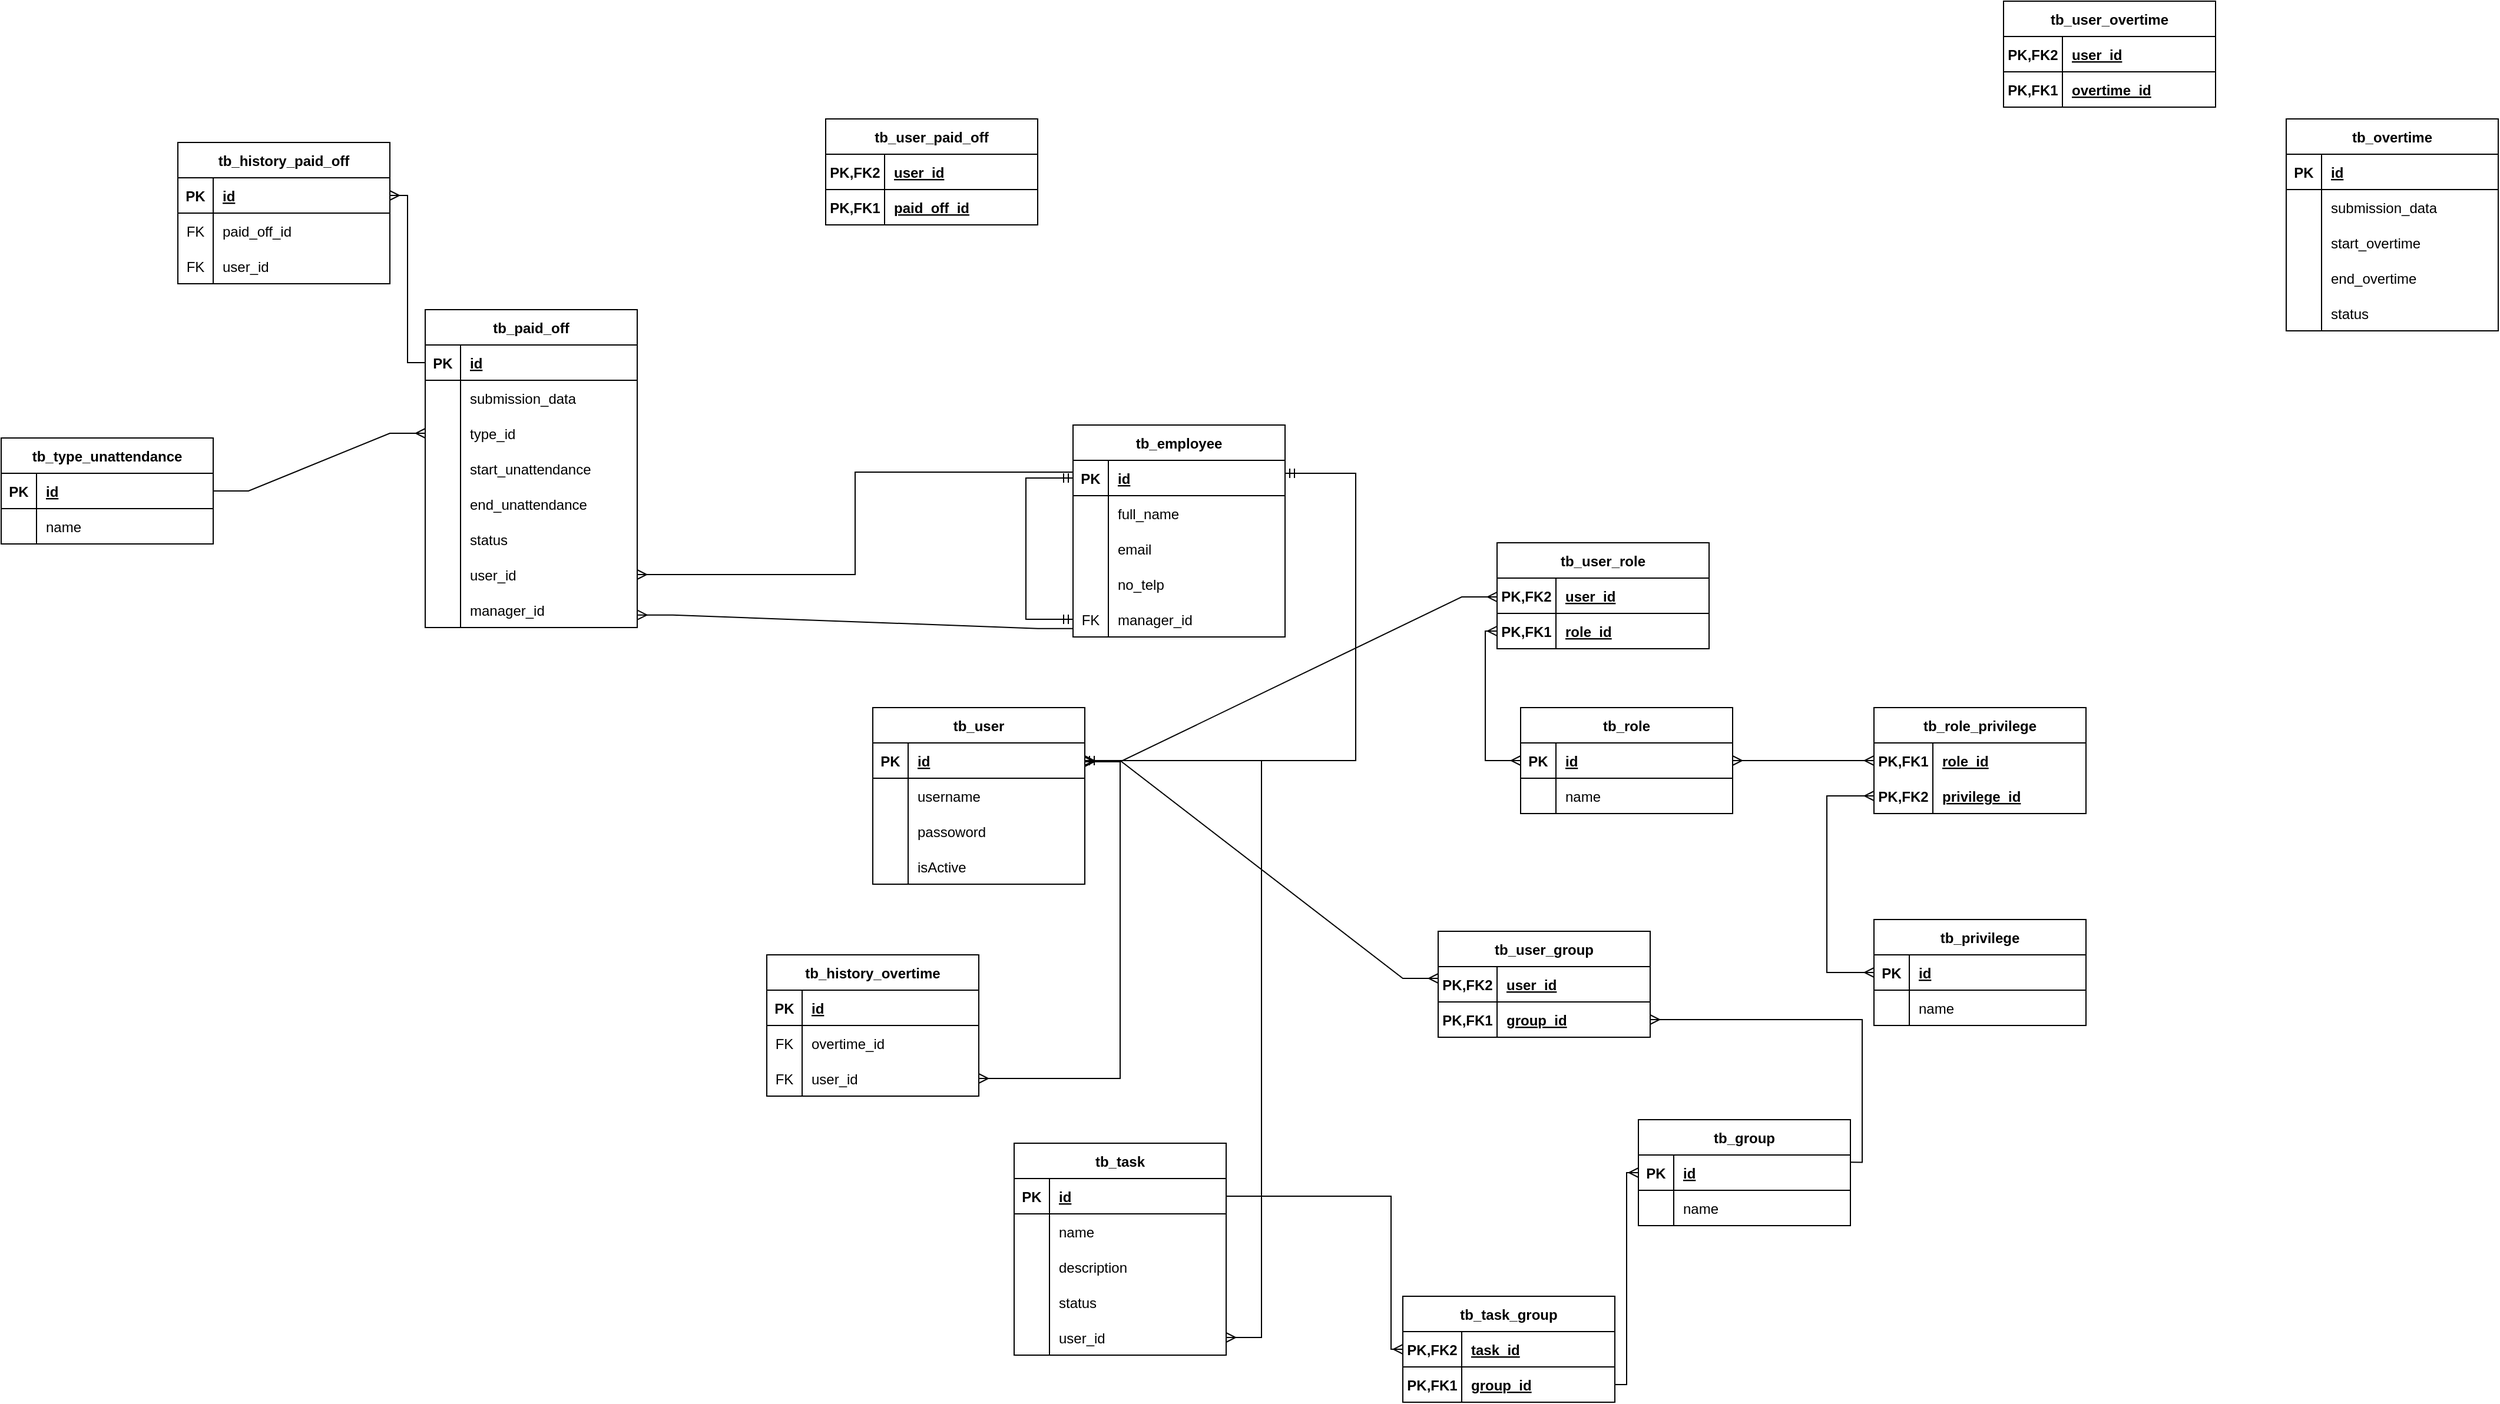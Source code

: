 <mxfile version="20.7.4" type="github">
  <diagram id="2tyQqK5q03kK8aRhsHHK" name="Page-1">
    <mxGraphModel dx="1615" dy="743" grid="1" gridSize="10" guides="1" tooltips="1" connect="1" arrows="1" fold="1" page="1" pageScale="1" pageWidth="1200" pageHeight="1600" math="0" shadow="0">
      <root>
        <mxCell id="0" />
        <mxCell id="1" parent="0" />
        <mxCell id="VNNAhbx3sXXU-1pM6_7l-1" value="tb_user" style="shape=table;startSize=30;container=1;collapsible=1;childLayout=tableLayout;fixedRows=1;rowLines=0;fontStyle=1;align=center;resizeLast=1;" parent="1" vertex="1">
          <mxGeometry x="1010" y="620" width="180" height="150" as="geometry" />
        </mxCell>
        <mxCell id="VNNAhbx3sXXU-1pM6_7l-2" value="" style="shape=tableRow;horizontal=0;startSize=0;swimlaneHead=0;swimlaneBody=0;fillColor=none;collapsible=0;dropTarget=0;points=[[0,0.5],[1,0.5]];portConstraint=eastwest;top=0;left=0;right=0;bottom=1;" parent="VNNAhbx3sXXU-1pM6_7l-1" vertex="1">
          <mxGeometry y="30" width="180" height="30" as="geometry" />
        </mxCell>
        <mxCell id="VNNAhbx3sXXU-1pM6_7l-3" value="PK" style="shape=partialRectangle;connectable=0;fillColor=none;top=0;left=0;bottom=0;right=0;fontStyle=1;overflow=hidden;" parent="VNNAhbx3sXXU-1pM6_7l-2" vertex="1">
          <mxGeometry width="30" height="30" as="geometry">
            <mxRectangle width="30" height="30" as="alternateBounds" />
          </mxGeometry>
        </mxCell>
        <mxCell id="VNNAhbx3sXXU-1pM6_7l-4" value="id" style="shape=partialRectangle;connectable=0;fillColor=none;top=0;left=0;bottom=0;right=0;align=left;spacingLeft=6;fontStyle=5;overflow=hidden;" parent="VNNAhbx3sXXU-1pM6_7l-2" vertex="1">
          <mxGeometry x="30" width="150" height="30" as="geometry">
            <mxRectangle width="150" height="30" as="alternateBounds" />
          </mxGeometry>
        </mxCell>
        <mxCell id="VNNAhbx3sXXU-1pM6_7l-5" value="" style="shape=tableRow;horizontal=0;startSize=0;swimlaneHead=0;swimlaneBody=0;fillColor=none;collapsible=0;dropTarget=0;points=[[0,0.5],[1,0.5]];portConstraint=eastwest;top=0;left=0;right=0;bottom=0;" parent="VNNAhbx3sXXU-1pM6_7l-1" vertex="1">
          <mxGeometry y="60" width="180" height="30" as="geometry" />
        </mxCell>
        <mxCell id="VNNAhbx3sXXU-1pM6_7l-6" value="" style="shape=partialRectangle;connectable=0;fillColor=none;top=0;left=0;bottom=0;right=0;editable=1;overflow=hidden;" parent="VNNAhbx3sXXU-1pM6_7l-5" vertex="1">
          <mxGeometry width="30" height="30" as="geometry">
            <mxRectangle width="30" height="30" as="alternateBounds" />
          </mxGeometry>
        </mxCell>
        <mxCell id="VNNAhbx3sXXU-1pM6_7l-7" value="username" style="shape=partialRectangle;connectable=0;fillColor=none;top=0;left=0;bottom=0;right=0;align=left;spacingLeft=6;overflow=hidden;" parent="VNNAhbx3sXXU-1pM6_7l-5" vertex="1">
          <mxGeometry x="30" width="150" height="30" as="geometry">
            <mxRectangle width="150" height="30" as="alternateBounds" />
          </mxGeometry>
        </mxCell>
        <mxCell id="VNNAhbx3sXXU-1pM6_7l-8" value="" style="shape=tableRow;horizontal=0;startSize=0;swimlaneHead=0;swimlaneBody=0;fillColor=none;collapsible=0;dropTarget=0;points=[[0,0.5],[1,0.5]];portConstraint=eastwest;top=0;left=0;right=0;bottom=0;" parent="VNNAhbx3sXXU-1pM6_7l-1" vertex="1">
          <mxGeometry y="90" width="180" height="30" as="geometry" />
        </mxCell>
        <mxCell id="VNNAhbx3sXXU-1pM6_7l-9" value="" style="shape=partialRectangle;connectable=0;fillColor=none;top=0;left=0;bottom=0;right=0;editable=1;overflow=hidden;" parent="VNNAhbx3sXXU-1pM6_7l-8" vertex="1">
          <mxGeometry width="30" height="30" as="geometry">
            <mxRectangle width="30" height="30" as="alternateBounds" />
          </mxGeometry>
        </mxCell>
        <mxCell id="VNNAhbx3sXXU-1pM6_7l-10" value="passoword" style="shape=partialRectangle;connectable=0;fillColor=none;top=0;left=0;bottom=0;right=0;align=left;spacingLeft=6;overflow=hidden;" parent="VNNAhbx3sXXU-1pM6_7l-8" vertex="1">
          <mxGeometry x="30" width="150" height="30" as="geometry">
            <mxRectangle width="150" height="30" as="alternateBounds" />
          </mxGeometry>
        </mxCell>
        <mxCell id="VNNAhbx3sXXU-1pM6_7l-11" value="" style="shape=tableRow;horizontal=0;startSize=0;swimlaneHead=0;swimlaneBody=0;fillColor=none;collapsible=0;dropTarget=0;points=[[0,0.5],[1,0.5]];portConstraint=eastwest;top=0;left=0;right=0;bottom=0;" parent="VNNAhbx3sXXU-1pM6_7l-1" vertex="1">
          <mxGeometry y="120" width="180" height="30" as="geometry" />
        </mxCell>
        <mxCell id="VNNAhbx3sXXU-1pM6_7l-12" value="" style="shape=partialRectangle;connectable=0;fillColor=none;top=0;left=0;bottom=0;right=0;editable=1;overflow=hidden;" parent="VNNAhbx3sXXU-1pM6_7l-11" vertex="1">
          <mxGeometry width="30" height="30" as="geometry">
            <mxRectangle width="30" height="30" as="alternateBounds" />
          </mxGeometry>
        </mxCell>
        <mxCell id="VNNAhbx3sXXU-1pM6_7l-13" value="isActive" style="shape=partialRectangle;connectable=0;fillColor=none;top=0;left=0;bottom=0;right=0;align=left;spacingLeft=6;overflow=hidden;" parent="VNNAhbx3sXXU-1pM6_7l-11" vertex="1">
          <mxGeometry x="30" width="150" height="30" as="geometry">
            <mxRectangle width="150" height="30" as="alternateBounds" />
          </mxGeometry>
        </mxCell>
        <mxCell id="VNNAhbx3sXXU-1pM6_7l-14" value="tb_role" style="shape=table;startSize=30;container=1;collapsible=1;childLayout=tableLayout;fixedRows=1;rowLines=0;fontStyle=1;align=center;resizeLast=1;" parent="1" vertex="1">
          <mxGeometry x="1560" y="620" width="180" height="90" as="geometry" />
        </mxCell>
        <mxCell id="VNNAhbx3sXXU-1pM6_7l-15" value="" style="shape=tableRow;horizontal=0;startSize=0;swimlaneHead=0;swimlaneBody=0;fillColor=none;collapsible=0;dropTarget=0;points=[[0,0.5],[1,0.5]];portConstraint=eastwest;top=0;left=0;right=0;bottom=1;" parent="VNNAhbx3sXXU-1pM6_7l-14" vertex="1">
          <mxGeometry y="30" width="180" height="30" as="geometry" />
        </mxCell>
        <mxCell id="VNNAhbx3sXXU-1pM6_7l-16" value="PK" style="shape=partialRectangle;connectable=0;fillColor=none;top=0;left=0;bottom=0;right=0;fontStyle=1;overflow=hidden;" parent="VNNAhbx3sXXU-1pM6_7l-15" vertex="1">
          <mxGeometry width="30" height="30" as="geometry">
            <mxRectangle width="30" height="30" as="alternateBounds" />
          </mxGeometry>
        </mxCell>
        <mxCell id="VNNAhbx3sXXU-1pM6_7l-17" value="id" style="shape=partialRectangle;connectable=0;fillColor=none;top=0;left=0;bottom=0;right=0;align=left;spacingLeft=6;fontStyle=5;overflow=hidden;" parent="VNNAhbx3sXXU-1pM6_7l-15" vertex="1">
          <mxGeometry x="30" width="150" height="30" as="geometry">
            <mxRectangle width="150" height="30" as="alternateBounds" />
          </mxGeometry>
        </mxCell>
        <mxCell id="VNNAhbx3sXXU-1pM6_7l-18" value="" style="shape=tableRow;horizontal=0;startSize=0;swimlaneHead=0;swimlaneBody=0;fillColor=none;collapsible=0;dropTarget=0;points=[[0,0.5],[1,0.5]];portConstraint=eastwest;top=0;left=0;right=0;bottom=0;" parent="VNNAhbx3sXXU-1pM6_7l-14" vertex="1">
          <mxGeometry y="60" width="180" height="30" as="geometry" />
        </mxCell>
        <mxCell id="VNNAhbx3sXXU-1pM6_7l-19" value="" style="shape=partialRectangle;connectable=0;fillColor=none;top=0;left=0;bottom=0;right=0;editable=1;overflow=hidden;" parent="VNNAhbx3sXXU-1pM6_7l-18" vertex="1">
          <mxGeometry width="30" height="30" as="geometry">
            <mxRectangle width="30" height="30" as="alternateBounds" />
          </mxGeometry>
        </mxCell>
        <mxCell id="VNNAhbx3sXXU-1pM6_7l-20" value="name" style="shape=partialRectangle;connectable=0;fillColor=none;top=0;left=0;bottom=0;right=0;align=left;spacingLeft=6;overflow=hidden;" parent="VNNAhbx3sXXU-1pM6_7l-18" vertex="1">
          <mxGeometry x="30" width="150" height="30" as="geometry">
            <mxRectangle width="150" height="30" as="alternateBounds" />
          </mxGeometry>
        </mxCell>
        <mxCell id="VNNAhbx3sXXU-1pM6_7l-30" value="tb_privilege" style="shape=table;startSize=30;container=1;collapsible=1;childLayout=tableLayout;fixedRows=1;rowLines=0;fontStyle=1;align=center;resizeLast=1;" parent="1" vertex="1">
          <mxGeometry x="1860" y="800" width="180" height="90" as="geometry" />
        </mxCell>
        <mxCell id="VNNAhbx3sXXU-1pM6_7l-31" value="" style="shape=tableRow;horizontal=0;startSize=0;swimlaneHead=0;swimlaneBody=0;fillColor=none;collapsible=0;dropTarget=0;points=[[0,0.5],[1,0.5]];portConstraint=eastwest;top=0;left=0;right=0;bottom=1;" parent="VNNAhbx3sXXU-1pM6_7l-30" vertex="1">
          <mxGeometry y="30" width="180" height="30" as="geometry" />
        </mxCell>
        <mxCell id="VNNAhbx3sXXU-1pM6_7l-32" value="PK" style="shape=partialRectangle;connectable=0;fillColor=none;top=0;left=0;bottom=0;right=0;fontStyle=1;overflow=hidden;" parent="VNNAhbx3sXXU-1pM6_7l-31" vertex="1">
          <mxGeometry width="30" height="30" as="geometry">
            <mxRectangle width="30" height="30" as="alternateBounds" />
          </mxGeometry>
        </mxCell>
        <mxCell id="VNNAhbx3sXXU-1pM6_7l-33" value="id" style="shape=partialRectangle;connectable=0;fillColor=none;top=0;left=0;bottom=0;right=0;align=left;spacingLeft=6;fontStyle=5;overflow=hidden;" parent="VNNAhbx3sXXU-1pM6_7l-31" vertex="1">
          <mxGeometry x="30" width="150" height="30" as="geometry">
            <mxRectangle width="150" height="30" as="alternateBounds" />
          </mxGeometry>
        </mxCell>
        <mxCell id="VNNAhbx3sXXU-1pM6_7l-34" value="" style="shape=tableRow;horizontal=0;startSize=0;swimlaneHead=0;swimlaneBody=0;fillColor=none;collapsible=0;dropTarget=0;points=[[0,0.5],[1,0.5]];portConstraint=eastwest;top=0;left=0;right=0;bottom=0;" parent="VNNAhbx3sXXU-1pM6_7l-30" vertex="1">
          <mxGeometry y="60" width="180" height="30" as="geometry" />
        </mxCell>
        <mxCell id="VNNAhbx3sXXU-1pM6_7l-35" value="" style="shape=partialRectangle;connectable=0;fillColor=none;top=0;left=0;bottom=0;right=0;editable=1;overflow=hidden;" parent="VNNAhbx3sXXU-1pM6_7l-34" vertex="1">
          <mxGeometry width="30" height="30" as="geometry">
            <mxRectangle width="30" height="30" as="alternateBounds" />
          </mxGeometry>
        </mxCell>
        <mxCell id="VNNAhbx3sXXU-1pM6_7l-36" value="name" style="shape=partialRectangle;connectable=0;fillColor=none;top=0;left=0;bottom=0;right=0;align=left;spacingLeft=6;overflow=hidden;" parent="VNNAhbx3sXXU-1pM6_7l-34" vertex="1">
          <mxGeometry x="30" width="150" height="30" as="geometry">
            <mxRectangle width="150" height="30" as="alternateBounds" />
          </mxGeometry>
        </mxCell>
        <mxCell id="VNNAhbx3sXXU-1pM6_7l-37" value="tb_employee" style="shape=table;startSize=30;container=1;collapsible=1;childLayout=tableLayout;fixedRows=1;rowLines=0;fontStyle=1;align=center;resizeLast=1;" parent="1" vertex="1">
          <mxGeometry x="1180" y="380" width="180" height="180" as="geometry" />
        </mxCell>
        <mxCell id="VNNAhbx3sXXU-1pM6_7l-38" value="" style="shape=tableRow;horizontal=0;startSize=0;swimlaneHead=0;swimlaneBody=0;fillColor=none;collapsible=0;dropTarget=0;points=[[0,0.5],[1,0.5]];portConstraint=eastwest;top=0;left=0;right=0;bottom=1;" parent="VNNAhbx3sXXU-1pM6_7l-37" vertex="1">
          <mxGeometry y="30" width="180" height="30" as="geometry" />
        </mxCell>
        <mxCell id="VNNAhbx3sXXU-1pM6_7l-39" value="PK" style="shape=partialRectangle;connectable=0;fillColor=none;top=0;left=0;bottom=0;right=0;fontStyle=1;overflow=hidden;" parent="VNNAhbx3sXXU-1pM6_7l-38" vertex="1">
          <mxGeometry width="30" height="30" as="geometry">
            <mxRectangle width="30" height="30" as="alternateBounds" />
          </mxGeometry>
        </mxCell>
        <mxCell id="VNNAhbx3sXXU-1pM6_7l-40" value="id" style="shape=partialRectangle;connectable=0;fillColor=none;top=0;left=0;bottom=0;right=0;align=left;spacingLeft=6;fontStyle=5;overflow=hidden;" parent="VNNAhbx3sXXU-1pM6_7l-38" vertex="1">
          <mxGeometry x="30" width="150" height="30" as="geometry">
            <mxRectangle width="150" height="30" as="alternateBounds" />
          </mxGeometry>
        </mxCell>
        <mxCell id="VNNAhbx3sXXU-1pM6_7l-41" value="" style="shape=tableRow;horizontal=0;startSize=0;swimlaneHead=0;swimlaneBody=0;fillColor=none;collapsible=0;dropTarget=0;points=[[0,0.5],[1,0.5]];portConstraint=eastwest;top=0;left=0;right=0;bottom=0;" parent="VNNAhbx3sXXU-1pM6_7l-37" vertex="1">
          <mxGeometry y="60" width="180" height="30" as="geometry" />
        </mxCell>
        <mxCell id="VNNAhbx3sXXU-1pM6_7l-42" value="" style="shape=partialRectangle;connectable=0;fillColor=none;top=0;left=0;bottom=0;right=0;editable=1;overflow=hidden;" parent="VNNAhbx3sXXU-1pM6_7l-41" vertex="1">
          <mxGeometry width="30" height="30" as="geometry">
            <mxRectangle width="30" height="30" as="alternateBounds" />
          </mxGeometry>
        </mxCell>
        <mxCell id="VNNAhbx3sXXU-1pM6_7l-43" value="full_name" style="shape=partialRectangle;connectable=0;fillColor=none;top=0;left=0;bottom=0;right=0;align=left;spacingLeft=6;overflow=hidden;" parent="VNNAhbx3sXXU-1pM6_7l-41" vertex="1">
          <mxGeometry x="30" width="150" height="30" as="geometry">
            <mxRectangle width="150" height="30" as="alternateBounds" />
          </mxGeometry>
        </mxCell>
        <mxCell id="VNNAhbx3sXXU-1pM6_7l-44" value="" style="shape=tableRow;horizontal=0;startSize=0;swimlaneHead=0;swimlaneBody=0;fillColor=none;collapsible=0;dropTarget=0;points=[[0,0.5],[1,0.5]];portConstraint=eastwest;top=0;left=0;right=0;bottom=0;" parent="VNNAhbx3sXXU-1pM6_7l-37" vertex="1">
          <mxGeometry y="90" width="180" height="30" as="geometry" />
        </mxCell>
        <mxCell id="VNNAhbx3sXXU-1pM6_7l-45" value="" style="shape=partialRectangle;connectable=0;fillColor=none;top=0;left=0;bottom=0;right=0;editable=1;overflow=hidden;" parent="VNNAhbx3sXXU-1pM6_7l-44" vertex="1">
          <mxGeometry width="30" height="30" as="geometry">
            <mxRectangle width="30" height="30" as="alternateBounds" />
          </mxGeometry>
        </mxCell>
        <mxCell id="VNNAhbx3sXXU-1pM6_7l-46" value="email" style="shape=partialRectangle;connectable=0;fillColor=none;top=0;left=0;bottom=0;right=0;align=left;spacingLeft=6;overflow=hidden;" parent="VNNAhbx3sXXU-1pM6_7l-44" vertex="1">
          <mxGeometry x="30" width="150" height="30" as="geometry">
            <mxRectangle width="150" height="30" as="alternateBounds" />
          </mxGeometry>
        </mxCell>
        <mxCell id="VNNAhbx3sXXU-1pM6_7l-47" value="" style="shape=tableRow;horizontal=0;startSize=0;swimlaneHead=0;swimlaneBody=0;fillColor=none;collapsible=0;dropTarget=0;points=[[0,0.5],[1,0.5]];portConstraint=eastwest;top=0;left=0;right=0;bottom=0;" parent="VNNAhbx3sXXU-1pM6_7l-37" vertex="1">
          <mxGeometry y="120" width="180" height="30" as="geometry" />
        </mxCell>
        <mxCell id="VNNAhbx3sXXU-1pM6_7l-48" value="" style="shape=partialRectangle;connectable=0;fillColor=none;top=0;left=0;bottom=0;right=0;editable=1;overflow=hidden;" parent="VNNAhbx3sXXU-1pM6_7l-47" vertex="1">
          <mxGeometry width="30" height="30" as="geometry">
            <mxRectangle width="30" height="30" as="alternateBounds" />
          </mxGeometry>
        </mxCell>
        <mxCell id="VNNAhbx3sXXU-1pM6_7l-49" value="no_telp" style="shape=partialRectangle;connectable=0;fillColor=none;top=0;left=0;bottom=0;right=0;align=left;spacingLeft=6;overflow=hidden;" parent="VNNAhbx3sXXU-1pM6_7l-47" vertex="1">
          <mxGeometry x="30" width="150" height="30" as="geometry">
            <mxRectangle width="150" height="30" as="alternateBounds" />
          </mxGeometry>
        </mxCell>
        <mxCell id="8IQFsYXmZuull7mwfXXN-44" value="" style="shape=tableRow;horizontal=0;startSize=0;swimlaneHead=0;swimlaneBody=0;fillColor=none;collapsible=0;dropTarget=0;points=[[0,0.5],[1,0.5]];portConstraint=eastwest;top=0;left=0;right=0;bottom=0;" vertex="1" parent="VNNAhbx3sXXU-1pM6_7l-37">
          <mxGeometry y="150" width="180" height="30" as="geometry" />
        </mxCell>
        <mxCell id="8IQFsYXmZuull7mwfXXN-45" value="FK" style="shape=partialRectangle;connectable=0;fillColor=none;top=0;left=0;bottom=0;right=0;editable=1;overflow=hidden;" vertex="1" parent="8IQFsYXmZuull7mwfXXN-44">
          <mxGeometry width="30" height="30" as="geometry">
            <mxRectangle width="30" height="30" as="alternateBounds" />
          </mxGeometry>
        </mxCell>
        <mxCell id="8IQFsYXmZuull7mwfXXN-46" value="manager_id" style="shape=partialRectangle;connectable=0;fillColor=none;top=0;left=0;bottom=0;right=0;align=left;spacingLeft=6;overflow=hidden;" vertex="1" parent="8IQFsYXmZuull7mwfXXN-44">
          <mxGeometry x="30" width="150" height="30" as="geometry">
            <mxRectangle width="150" height="30" as="alternateBounds" />
          </mxGeometry>
        </mxCell>
        <mxCell id="8IQFsYXmZuull7mwfXXN-99" value="" style="edgeStyle=elbowEdgeStyle;fontSize=12;html=1;endArrow=ERmandOne;startArrow=ERmandOne;rounded=0;exitX=0;exitY=0.5;exitDx=0;exitDy=0;entryX=0;entryY=0.5;entryDx=0;entryDy=0;" edge="1" parent="VNNAhbx3sXXU-1pM6_7l-37" source="VNNAhbx3sXXU-1pM6_7l-38" target="8IQFsYXmZuull7mwfXXN-44">
          <mxGeometry width="100" height="100" relative="1" as="geometry">
            <mxPoint x="-10" y="50" as="sourcePoint" />
            <mxPoint x="-10" y="170" as="targetPoint" />
            <Array as="points">
              <mxPoint x="-40" y="110" />
            </Array>
          </mxGeometry>
        </mxCell>
        <mxCell id="VNNAhbx3sXXU-1pM6_7l-50" value="tb_role_privilege" style="shape=table;startSize=30;container=1;collapsible=1;childLayout=tableLayout;fixedRows=1;rowLines=0;fontStyle=1;align=center;resizeLast=1;" parent="1" vertex="1">
          <mxGeometry x="1860" y="620" width="180" height="90.0" as="geometry" />
        </mxCell>
        <mxCell id="VNNAhbx3sXXU-1pM6_7l-51" value="" style="shape=tableRow;horizontal=0;startSize=0;swimlaneHead=0;swimlaneBody=0;fillColor=none;collapsible=0;dropTarget=0;points=[[0,0.5],[1,0.5]];portConstraint=eastwest;top=0;left=0;right=0;bottom=0;" parent="VNNAhbx3sXXU-1pM6_7l-50" vertex="1">
          <mxGeometry y="30" width="180" height="30" as="geometry" />
        </mxCell>
        <mxCell id="VNNAhbx3sXXU-1pM6_7l-52" value="PK,FK1" style="shape=partialRectangle;connectable=0;fillColor=none;top=0;left=0;bottom=0;right=0;fontStyle=1;overflow=hidden;" parent="VNNAhbx3sXXU-1pM6_7l-51" vertex="1">
          <mxGeometry width="50.0" height="30" as="geometry">
            <mxRectangle width="50.0" height="30" as="alternateBounds" />
          </mxGeometry>
        </mxCell>
        <mxCell id="VNNAhbx3sXXU-1pM6_7l-53" value="role_id" style="shape=partialRectangle;connectable=0;fillColor=none;top=0;left=0;bottom=0;right=0;align=left;spacingLeft=6;fontStyle=5;overflow=hidden;" parent="VNNAhbx3sXXU-1pM6_7l-51" vertex="1">
          <mxGeometry x="50.0" width="130.0" height="30" as="geometry">
            <mxRectangle width="130.0" height="30" as="alternateBounds" />
          </mxGeometry>
        </mxCell>
        <mxCell id="VNNAhbx3sXXU-1pM6_7l-54" value="" style="shape=tableRow;horizontal=0;startSize=0;swimlaneHead=0;swimlaneBody=0;fillColor=none;collapsible=0;dropTarget=0;points=[[0,0.5],[1,0.5]];portConstraint=eastwest;top=0;left=0;right=0;bottom=1;" parent="VNNAhbx3sXXU-1pM6_7l-50" vertex="1">
          <mxGeometry y="60" width="180" height="30" as="geometry" />
        </mxCell>
        <mxCell id="VNNAhbx3sXXU-1pM6_7l-55" value="PK,FK2" style="shape=partialRectangle;connectable=0;fillColor=none;top=0;left=0;bottom=0;right=0;fontStyle=1;overflow=hidden;" parent="VNNAhbx3sXXU-1pM6_7l-54" vertex="1">
          <mxGeometry width="50.0" height="30" as="geometry">
            <mxRectangle width="50.0" height="30" as="alternateBounds" />
          </mxGeometry>
        </mxCell>
        <mxCell id="VNNAhbx3sXXU-1pM6_7l-56" value="privilege_id" style="shape=partialRectangle;connectable=0;fillColor=none;top=0;left=0;bottom=0;right=0;align=left;spacingLeft=6;fontStyle=5;overflow=hidden;" parent="VNNAhbx3sXXU-1pM6_7l-54" vertex="1">
          <mxGeometry x="50.0" width="130.0" height="30" as="geometry">
            <mxRectangle width="130.0" height="30" as="alternateBounds" />
          </mxGeometry>
        </mxCell>
        <mxCell id="eKhC6vjCc-BsnajqDUxY-14" value="tb_paid_off" style="shape=table;startSize=30;container=1;collapsible=1;childLayout=tableLayout;fixedRows=1;rowLines=0;fontStyle=1;align=center;resizeLast=1;" parent="1" vertex="1">
          <mxGeometry x="630" y="282" width="180" height="270" as="geometry" />
        </mxCell>
        <mxCell id="eKhC6vjCc-BsnajqDUxY-15" value="" style="shape=tableRow;horizontal=0;startSize=0;swimlaneHead=0;swimlaneBody=0;fillColor=none;collapsible=0;dropTarget=0;points=[[0,0.5],[1,0.5]];portConstraint=eastwest;top=0;left=0;right=0;bottom=1;" parent="eKhC6vjCc-BsnajqDUxY-14" vertex="1">
          <mxGeometry y="30" width="180" height="30" as="geometry" />
        </mxCell>
        <mxCell id="eKhC6vjCc-BsnajqDUxY-16" value="PK" style="shape=partialRectangle;connectable=0;fillColor=none;top=0;left=0;bottom=0;right=0;fontStyle=1;overflow=hidden;" parent="eKhC6vjCc-BsnajqDUxY-15" vertex="1">
          <mxGeometry width="30" height="30" as="geometry">
            <mxRectangle width="30" height="30" as="alternateBounds" />
          </mxGeometry>
        </mxCell>
        <mxCell id="eKhC6vjCc-BsnajqDUxY-17" value="id" style="shape=partialRectangle;connectable=0;fillColor=none;top=0;left=0;bottom=0;right=0;align=left;spacingLeft=6;fontStyle=5;overflow=hidden;" parent="eKhC6vjCc-BsnajqDUxY-15" vertex="1">
          <mxGeometry x="30" width="150" height="30" as="geometry">
            <mxRectangle width="150" height="30" as="alternateBounds" />
          </mxGeometry>
        </mxCell>
        <mxCell id="eKhC6vjCc-BsnajqDUxY-18" value="" style="shape=tableRow;horizontal=0;startSize=0;swimlaneHead=0;swimlaneBody=0;fillColor=none;collapsible=0;dropTarget=0;points=[[0,0.5],[1,0.5]];portConstraint=eastwest;top=0;left=0;right=0;bottom=0;" parent="eKhC6vjCc-BsnajqDUxY-14" vertex="1">
          <mxGeometry y="60" width="180" height="30" as="geometry" />
        </mxCell>
        <mxCell id="eKhC6vjCc-BsnajqDUxY-19" value="" style="shape=partialRectangle;connectable=0;fillColor=none;top=0;left=0;bottom=0;right=0;editable=1;overflow=hidden;" parent="eKhC6vjCc-BsnajqDUxY-18" vertex="1">
          <mxGeometry width="30" height="30" as="geometry">
            <mxRectangle width="30" height="30" as="alternateBounds" />
          </mxGeometry>
        </mxCell>
        <mxCell id="eKhC6vjCc-BsnajqDUxY-20" value="submission_data" style="shape=partialRectangle;connectable=0;fillColor=none;top=0;left=0;bottom=0;right=0;align=left;spacingLeft=6;overflow=hidden;" parent="eKhC6vjCc-BsnajqDUxY-18" vertex="1">
          <mxGeometry x="30" width="150" height="30" as="geometry">
            <mxRectangle width="150" height="30" as="alternateBounds" />
          </mxGeometry>
        </mxCell>
        <mxCell id="eKhC6vjCc-BsnajqDUxY-21" value="" style="shape=tableRow;horizontal=0;startSize=0;swimlaneHead=0;swimlaneBody=0;fillColor=none;collapsible=0;dropTarget=0;points=[[0,0.5],[1,0.5]];portConstraint=eastwest;top=0;left=0;right=0;bottom=0;" parent="eKhC6vjCc-BsnajqDUxY-14" vertex="1">
          <mxGeometry y="90" width="180" height="30" as="geometry" />
        </mxCell>
        <mxCell id="eKhC6vjCc-BsnajqDUxY-22" value="" style="shape=partialRectangle;connectable=0;fillColor=none;top=0;left=0;bottom=0;right=0;editable=1;overflow=hidden;" parent="eKhC6vjCc-BsnajqDUxY-21" vertex="1">
          <mxGeometry width="30" height="30" as="geometry">
            <mxRectangle width="30" height="30" as="alternateBounds" />
          </mxGeometry>
        </mxCell>
        <mxCell id="eKhC6vjCc-BsnajqDUxY-23" value="type_id" style="shape=partialRectangle;connectable=0;fillColor=none;top=0;left=0;bottom=0;right=0;align=left;spacingLeft=6;overflow=hidden;" parent="eKhC6vjCc-BsnajqDUxY-21" vertex="1">
          <mxGeometry x="30" width="150" height="30" as="geometry">
            <mxRectangle width="150" height="30" as="alternateBounds" />
          </mxGeometry>
        </mxCell>
        <mxCell id="eKhC6vjCc-BsnajqDUxY-24" value="" style="shape=tableRow;horizontal=0;startSize=0;swimlaneHead=0;swimlaneBody=0;fillColor=none;collapsible=0;dropTarget=0;points=[[0,0.5],[1,0.5]];portConstraint=eastwest;top=0;left=0;right=0;bottom=0;" parent="eKhC6vjCc-BsnajqDUxY-14" vertex="1">
          <mxGeometry y="120" width="180" height="30" as="geometry" />
        </mxCell>
        <mxCell id="eKhC6vjCc-BsnajqDUxY-25" value="" style="shape=partialRectangle;connectable=0;fillColor=none;top=0;left=0;bottom=0;right=0;editable=1;overflow=hidden;" parent="eKhC6vjCc-BsnajqDUxY-24" vertex="1">
          <mxGeometry width="30" height="30" as="geometry">
            <mxRectangle width="30" height="30" as="alternateBounds" />
          </mxGeometry>
        </mxCell>
        <mxCell id="eKhC6vjCc-BsnajqDUxY-26" value="start_unattendance" style="shape=partialRectangle;connectable=0;fillColor=none;top=0;left=0;bottom=0;right=0;align=left;spacingLeft=6;overflow=hidden;" parent="eKhC6vjCc-BsnajqDUxY-24" vertex="1">
          <mxGeometry x="30" width="150" height="30" as="geometry">
            <mxRectangle width="150" height="30" as="alternateBounds" />
          </mxGeometry>
        </mxCell>
        <mxCell id="eKhC6vjCc-BsnajqDUxY-27" value="" style="shape=tableRow;horizontal=0;startSize=0;swimlaneHead=0;swimlaneBody=0;fillColor=none;collapsible=0;dropTarget=0;points=[[0,0.5],[1,0.5]];portConstraint=eastwest;top=0;left=0;right=0;bottom=0;" parent="eKhC6vjCc-BsnajqDUxY-14" vertex="1">
          <mxGeometry y="150" width="180" height="30" as="geometry" />
        </mxCell>
        <mxCell id="eKhC6vjCc-BsnajqDUxY-28" value="" style="shape=partialRectangle;connectable=0;fillColor=none;top=0;left=0;bottom=0;right=0;editable=1;overflow=hidden;" parent="eKhC6vjCc-BsnajqDUxY-27" vertex="1">
          <mxGeometry width="30" height="30" as="geometry">
            <mxRectangle width="30" height="30" as="alternateBounds" />
          </mxGeometry>
        </mxCell>
        <mxCell id="eKhC6vjCc-BsnajqDUxY-29" value="end_unattendance" style="shape=partialRectangle;connectable=0;fillColor=none;top=0;left=0;bottom=0;right=0;align=left;spacingLeft=6;overflow=hidden;" parent="eKhC6vjCc-BsnajqDUxY-27" vertex="1">
          <mxGeometry x="30" width="150" height="30" as="geometry">
            <mxRectangle width="150" height="30" as="alternateBounds" />
          </mxGeometry>
        </mxCell>
        <mxCell id="8IQFsYXmZuull7mwfXXN-144" value="" style="shape=tableRow;horizontal=0;startSize=0;swimlaneHead=0;swimlaneBody=0;fillColor=none;collapsible=0;dropTarget=0;points=[[0,0.5],[1,0.5]];portConstraint=eastwest;top=0;left=0;right=0;bottom=0;" vertex="1" parent="eKhC6vjCc-BsnajqDUxY-14">
          <mxGeometry y="180" width="180" height="30" as="geometry" />
        </mxCell>
        <mxCell id="8IQFsYXmZuull7mwfXXN-145" value="" style="shape=partialRectangle;connectable=0;fillColor=none;top=0;left=0;bottom=0;right=0;editable=1;overflow=hidden;" vertex="1" parent="8IQFsYXmZuull7mwfXXN-144">
          <mxGeometry width="30" height="30" as="geometry">
            <mxRectangle width="30" height="30" as="alternateBounds" />
          </mxGeometry>
        </mxCell>
        <mxCell id="8IQFsYXmZuull7mwfXXN-146" value="status" style="shape=partialRectangle;connectable=0;fillColor=none;top=0;left=0;bottom=0;right=0;align=left;spacingLeft=6;overflow=hidden;" vertex="1" parent="8IQFsYXmZuull7mwfXXN-144">
          <mxGeometry x="30" width="150" height="30" as="geometry">
            <mxRectangle width="150" height="30" as="alternateBounds" />
          </mxGeometry>
        </mxCell>
        <mxCell id="8IQFsYXmZuull7mwfXXN-232" value="" style="shape=tableRow;horizontal=0;startSize=0;swimlaneHead=0;swimlaneBody=0;fillColor=none;collapsible=0;dropTarget=0;points=[[0,0.5],[1,0.5]];portConstraint=eastwest;top=0;left=0;right=0;bottom=0;" vertex="1" parent="eKhC6vjCc-BsnajqDUxY-14">
          <mxGeometry y="210" width="180" height="30" as="geometry" />
        </mxCell>
        <mxCell id="8IQFsYXmZuull7mwfXXN-233" value="" style="shape=partialRectangle;connectable=0;fillColor=none;top=0;left=0;bottom=0;right=0;editable=1;overflow=hidden;" vertex="1" parent="8IQFsYXmZuull7mwfXXN-232">
          <mxGeometry width="30" height="30" as="geometry">
            <mxRectangle width="30" height="30" as="alternateBounds" />
          </mxGeometry>
        </mxCell>
        <mxCell id="8IQFsYXmZuull7mwfXXN-234" value="user_id" style="shape=partialRectangle;connectable=0;fillColor=none;top=0;left=0;bottom=0;right=0;align=left;spacingLeft=6;overflow=hidden;" vertex="1" parent="8IQFsYXmZuull7mwfXXN-232">
          <mxGeometry x="30" width="150" height="30" as="geometry">
            <mxRectangle width="150" height="30" as="alternateBounds" />
          </mxGeometry>
        </mxCell>
        <mxCell id="8IQFsYXmZuull7mwfXXN-229" value="" style="shape=tableRow;horizontal=0;startSize=0;swimlaneHead=0;swimlaneBody=0;fillColor=none;collapsible=0;dropTarget=0;points=[[0,0.5],[1,0.5]];portConstraint=eastwest;top=0;left=0;right=0;bottom=0;" vertex="1" parent="eKhC6vjCc-BsnajqDUxY-14">
          <mxGeometry y="240" width="180" height="30" as="geometry" />
        </mxCell>
        <mxCell id="8IQFsYXmZuull7mwfXXN-230" value="" style="shape=partialRectangle;connectable=0;fillColor=none;top=0;left=0;bottom=0;right=0;editable=1;overflow=hidden;" vertex="1" parent="8IQFsYXmZuull7mwfXXN-229">
          <mxGeometry width="30" height="30" as="geometry">
            <mxRectangle width="30" height="30" as="alternateBounds" />
          </mxGeometry>
        </mxCell>
        <mxCell id="8IQFsYXmZuull7mwfXXN-231" value="manager_id" style="shape=partialRectangle;connectable=0;fillColor=none;top=0;left=0;bottom=0;right=0;align=left;spacingLeft=6;overflow=hidden;" vertex="1" parent="8IQFsYXmZuull7mwfXXN-229">
          <mxGeometry x="30" width="150" height="30" as="geometry">
            <mxRectangle width="150" height="30" as="alternateBounds" />
          </mxGeometry>
        </mxCell>
        <mxCell id="8IQFsYXmZuull7mwfXXN-18" value="" style="edgeStyle=elbowEdgeStyle;fontSize=12;html=1;endArrow=ERmandOne;startArrow=ERmandOne;rounded=0;entryX=1;entryY=0.5;entryDx=0;entryDy=0;exitX=1;exitY=0.5;exitDx=0;exitDy=0;" edge="1" parent="1" source="VNNAhbx3sXXU-1pM6_7l-2">
          <mxGeometry width="100" height="100" relative="1" as="geometry">
            <mxPoint x="1360" y="655.99" as="sourcePoint" />
            <mxPoint x="1360" y="421" as="targetPoint" />
            <Array as="points">
              <mxPoint x="1420" y="550" />
            </Array>
          </mxGeometry>
        </mxCell>
        <mxCell id="8IQFsYXmZuull7mwfXXN-30" value="tb_type_unattendance" style="shape=table;startSize=30;container=1;collapsible=1;childLayout=tableLayout;fixedRows=1;rowLines=0;fontStyle=1;align=center;resizeLast=1;" vertex="1" parent="1">
          <mxGeometry x="270" y="391" width="180" height="90" as="geometry" />
        </mxCell>
        <mxCell id="8IQFsYXmZuull7mwfXXN-31" value="" style="shape=tableRow;horizontal=0;startSize=0;swimlaneHead=0;swimlaneBody=0;fillColor=none;collapsible=0;dropTarget=0;points=[[0,0.5],[1,0.5]];portConstraint=eastwest;top=0;left=0;right=0;bottom=1;" vertex="1" parent="8IQFsYXmZuull7mwfXXN-30">
          <mxGeometry y="30" width="180" height="30" as="geometry" />
        </mxCell>
        <mxCell id="8IQFsYXmZuull7mwfXXN-32" value="PK" style="shape=partialRectangle;connectable=0;fillColor=none;top=0;left=0;bottom=0;right=0;fontStyle=1;overflow=hidden;" vertex="1" parent="8IQFsYXmZuull7mwfXXN-31">
          <mxGeometry width="30" height="30" as="geometry">
            <mxRectangle width="30" height="30" as="alternateBounds" />
          </mxGeometry>
        </mxCell>
        <mxCell id="8IQFsYXmZuull7mwfXXN-33" value="id" style="shape=partialRectangle;connectable=0;fillColor=none;top=0;left=0;bottom=0;right=0;align=left;spacingLeft=6;fontStyle=5;overflow=hidden;" vertex="1" parent="8IQFsYXmZuull7mwfXXN-31">
          <mxGeometry x="30" width="150" height="30" as="geometry">
            <mxRectangle width="150" height="30" as="alternateBounds" />
          </mxGeometry>
        </mxCell>
        <mxCell id="8IQFsYXmZuull7mwfXXN-34" value="" style="shape=tableRow;horizontal=0;startSize=0;swimlaneHead=0;swimlaneBody=0;fillColor=none;collapsible=0;dropTarget=0;points=[[0,0.5],[1,0.5]];portConstraint=eastwest;top=0;left=0;right=0;bottom=0;" vertex="1" parent="8IQFsYXmZuull7mwfXXN-30">
          <mxGeometry y="60" width="180" height="30" as="geometry" />
        </mxCell>
        <mxCell id="8IQFsYXmZuull7mwfXXN-35" value="" style="shape=partialRectangle;connectable=0;fillColor=none;top=0;left=0;bottom=0;right=0;editable=1;overflow=hidden;" vertex="1" parent="8IQFsYXmZuull7mwfXXN-34">
          <mxGeometry width="30" height="30" as="geometry">
            <mxRectangle width="30" height="30" as="alternateBounds" />
          </mxGeometry>
        </mxCell>
        <mxCell id="8IQFsYXmZuull7mwfXXN-36" value="name" style="shape=partialRectangle;connectable=0;fillColor=none;top=0;left=0;bottom=0;right=0;align=left;spacingLeft=6;overflow=hidden;" vertex="1" parent="8IQFsYXmZuull7mwfXXN-34">
          <mxGeometry x="30" width="150" height="30" as="geometry">
            <mxRectangle width="150" height="30" as="alternateBounds" />
          </mxGeometry>
        </mxCell>
        <mxCell id="8IQFsYXmZuull7mwfXXN-51" value="tb_history_paid_off" style="shape=table;startSize=30;container=1;collapsible=1;childLayout=tableLayout;fixedRows=1;rowLines=0;fontStyle=1;align=center;resizeLast=1;" vertex="1" parent="1">
          <mxGeometry x="420" y="140" width="180" height="120" as="geometry" />
        </mxCell>
        <mxCell id="8IQFsYXmZuull7mwfXXN-52" value="" style="shape=tableRow;horizontal=0;startSize=0;swimlaneHead=0;swimlaneBody=0;fillColor=none;collapsible=0;dropTarget=0;points=[[0,0.5],[1,0.5]];portConstraint=eastwest;top=0;left=0;right=0;bottom=1;" vertex="1" parent="8IQFsYXmZuull7mwfXXN-51">
          <mxGeometry y="30" width="180" height="30" as="geometry" />
        </mxCell>
        <mxCell id="8IQFsYXmZuull7mwfXXN-53" value="PK" style="shape=partialRectangle;connectable=0;fillColor=none;top=0;left=0;bottom=0;right=0;fontStyle=1;overflow=hidden;" vertex="1" parent="8IQFsYXmZuull7mwfXXN-52">
          <mxGeometry width="30" height="30" as="geometry">
            <mxRectangle width="30" height="30" as="alternateBounds" />
          </mxGeometry>
        </mxCell>
        <mxCell id="8IQFsYXmZuull7mwfXXN-54" value="id" style="shape=partialRectangle;connectable=0;fillColor=none;top=0;left=0;bottom=0;right=0;align=left;spacingLeft=6;fontStyle=5;overflow=hidden;" vertex="1" parent="8IQFsYXmZuull7mwfXXN-52">
          <mxGeometry x="30" width="150" height="30" as="geometry">
            <mxRectangle width="150" height="30" as="alternateBounds" />
          </mxGeometry>
        </mxCell>
        <mxCell id="8IQFsYXmZuull7mwfXXN-55" value="" style="shape=tableRow;horizontal=0;startSize=0;swimlaneHead=0;swimlaneBody=0;fillColor=none;collapsible=0;dropTarget=0;points=[[0,0.5],[1,0.5]];portConstraint=eastwest;top=0;left=0;right=0;bottom=0;" vertex="1" parent="8IQFsYXmZuull7mwfXXN-51">
          <mxGeometry y="60" width="180" height="30" as="geometry" />
        </mxCell>
        <mxCell id="8IQFsYXmZuull7mwfXXN-56" value="FK" style="shape=partialRectangle;connectable=0;fillColor=none;top=0;left=0;bottom=0;right=0;editable=1;overflow=hidden;" vertex="1" parent="8IQFsYXmZuull7mwfXXN-55">
          <mxGeometry width="30" height="30" as="geometry">
            <mxRectangle width="30" height="30" as="alternateBounds" />
          </mxGeometry>
        </mxCell>
        <mxCell id="8IQFsYXmZuull7mwfXXN-57" value="paid_off_id" style="shape=partialRectangle;connectable=0;fillColor=none;top=0;left=0;bottom=0;right=0;align=left;spacingLeft=6;overflow=hidden;" vertex="1" parent="8IQFsYXmZuull7mwfXXN-55">
          <mxGeometry x="30" width="150" height="30" as="geometry">
            <mxRectangle width="150" height="30" as="alternateBounds" />
          </mxGeometry>
        </mxCell>
        <mxCell id="8IQFsYXmZuull7mwfXXN-77" value="" style="shape=tableRow;horizontal=0;startSize=0;swimlaneHead=0;swimlaneBody=0;fillColor=none;collapsible=0;dropTarget=0;points=[[0,0.5],[1,0.5]];portConstraint=eastwest;top=0;left=0;right=0;bottom=0;" vertex="1" parent="8IQFsYXmZuull7mwfXXN-51">
          <mxGeometry y="90" width="180" height="30" as="geometry" />
        </mxCell>
        <mxCell id="8IQFsYXmZuull7mwfXXN-78" value="FK" style="shape=partialRectangle;connectable=0;fillColor=none;top=0;left=0;bottom=0;right=0;editable=1;overflow=hidden;" vertex="1" parent="8IQFsYXmZuull7mwfXXN-77">
          <mxGeometry width="30" height="30" as="geometry">
            <mxRectangle width="30" height="30" as="alternateBounds" />
          </mxGeometry>
        </mxCell>
        <mxCell id="8IQFsYXmZuull7mwfXXN-79" value="user_id" style="shape=partialRectangle;connectable=0;fillColor=none;top=0;left=0;bottom=0;right=0;align=left;spacingLeft=6;overflow=hidden;" vertex="1" parent="8IQFsYXmZuull7mwfXXN-77">
          <mxGeometry x="30" width="150" height="30" as="geometry">
            <mxRectangle width="150" height="30" as="alternateBounds" />
          </mxGeometry>
        </mxCell>
        <mxCell id="8IQFsYXmZuull7mwfXXN-64" value="tb_history_overtime" style="shape=table;startSize=30;container=1;collapsible=1;childLayout=tableLayout;fixedRows=1;rowLines=0;fontStyle=1;align=center;resizeLast=1;" vertex="1" parent="1">
          <mxGeometry x="920" y="830" width="180" height="120" as="geometry" />
        </mxCell>
        <mxCell id="8IQFsYXmZuull7mwfXXN-65" value="" style="shape=tableRow;horizontal=0;startSize=0;swimlaneHead=0;swimlaneBody=0;fillColor=none;collapsible=0;dropTarget=0;points=[[0,0.5],[1,0.5]];portConstraint=eastwest;top=0;left=0;right=0;bottom=1;" vertex="1" parent="8IQFsYXmZuull7mwfXXN-64">
          <mxGeometry y="30" width="180" height="30" as="geometry" />
        </mxCell>
        <mxCell id="8IQFsYXmZuull7mwfXXN-66" value="PK" style="shape=partialRectangle;connectable=0;fillColor=none;top=0;left=0;bottom=0;right=0;fontStyle=1;overflow=hidden;" vertex="1" parent="8IQFsYXmZuull7mwfXXN-65">
          <mxGeometry width="30.0" height="30" as="geometry">
            <mxRectangle width="30.0" height="30" as="alternateBounds" />
          </mxGeometry>
        </mxCell>
        <mxCell id="8IQFsYXmZuull7mwfXXN-67" value="id" style="shape=partialRectangle;connectable=0;fillColor=none;top=0;left=0;bottom=0;right=0;align=left;spacingLeft=6;fontStyle=5;overflow=hidden;" vertex="1" parent="8IQFsYXmZuull7mwfXXN-65">
          <mxGeometry x="30.0" width="150.0" height="30" as="geometry">
            <mxRectangle width="150.0" height="30" as="alternateBounds" />
          </mxGeometry>
        </mxCell>
        <mxCell id="8IQFsYXmZuull7mwfXXN-68" value="" style="shape=tableRow;horizontal=0;startSize=0;swimlaneHead=0;swimlaneBody=0;fillColor=none;collapsible=0;dropTarget=0;points=[[0,0.5],[1,0.5]];portConstraint=eastwest;top=0;left=0;right=0;bottom=0;" vertex="1" parent="8IQFsYXmZuull7mwfXXN-64">
          <mxGeometry y="60" width="180" height="30" as="geometry" />
        </mxCell>
        <mxCell id="8IQFsYXmZuull7mwfXXN-69" value="FK" style="shape=partialRectangle;connectable=0;fillColor=none;top=0;left=0;bottom=0;right=0;editable=1;overflow=hidden;" vertex="1" parent="8IQFsYXmZuull7mwfXXN-68">
          <mxGeometry width="30.0" height="30" as="geometry">
            <mxRectangle width="30.0" height="30" as="alternateBounds" />
          </mxGeometry>
        </mxCell>
        <mxCell id="8IQFsYXmZuull7mwfXXN-70" value="overtime_id" style="shape=partialRectangle;connectable=0;fillColor=none;top=0;left=0;bottom=0;right=0;align=left;spacingLeft=6;overflow=hidden;" vertex="1" parent="8IQFsYXmZuull7mwfXXN-68">
          <mxGeometry x="30.0" width="150.0" height="30" as="geometry">
            <mxRectangle width="150.0" height="30" as="alternateBounds" />
          </mxGeometry>
        </mxCell>
        <mxCell id="8IQFsYXmZuull7mwfXXN-80" value="" style="shape=tableRow;horizontal=0;startSize=0;swimlaneHead=0;swimlaneBody=0;fillColor=none;collapsible=0;dropTarget=0;points=[[0,0.5],[1,0.5]];portConstraint=eastwest;top=0;left=0;right=0;bottom=0;" vertex="1" parent="8IQFsYXmZuull7mwfXXN-64">
          <mxGeometry y="90" width="180" height="30" as="geometry" />
        </mxCell>
        <mxCell id="8IQFsYXmZuull7mwfXXN-81" value="FK" style="shape=partialRectangle;connectable=0;fillColor=none;top=0;left=0;bottom=0;right=0;editable=1;overflow=hidden;" vertex="1" parent="8IQFsYXmZuull7mwfXXN-80">
          <mxGeometry width="30.0" height="30" as="geometry">
            <mxRectangle width="30.0" height="30" as="alternateBounds" />
          </mxGeometry>
        </mxCell>
        <mxCell id="8IQFsYXmZuull7mwfXXN-82" value="user_id" style="shape=partialRectangle;connectable=0;fillColor=none;top=0;left=0;bottom=0;right=0;align=left;spacingLeft=6;overflow=hidden;" vertex="1" parent="8IQFsYXmZuull7mwfXXN-80">
          <mxGeometry x="30.0" width="150.0" height="30" as="geometry">
            <mxRectangle width="150.0" height="30" as="alternateBounds" />
          </mxGeometry>
        </mxCell>
        <mxCell id="8IQFsYXmZuull7mwfXXN-87" value="" style="edgeStyle=entityRelationEdgeStyle;fontSize=12;html=1;endArrow=ERmany;startArrow=ERmany;rounded=0;elbow=vertical;exitX=1;exitY=0.5;exitDx=0;exitDy=0;" edge="1" parent="1" source="8IQFsYXmZuull7mwfXXN-80" target="VNNAhbx3sXXU-1pM6_7l-2">
          <mxGeometry width="100" height="100" relative="1" as="geometry">
            <mxPoint x="1000" y="860" as="sourcePoint" />
            <mxPoint x="1180" y="670" as="targetPoint" />
          </mxGeometry>
        </mxCell>
        <mxCell id="8IQFsYXmZuull7mwfXXN-88" value="tb_user_role" style="shape=table;startSize=30;container=1;collapsible=1;childLayout=tableLayout;fixedRows=1;rowLines=0;fontStyle=1;align=center;resizeLast=1;" vertex="1" parent="1">
          <mxGeometry x="1540" y="480" width="180" height="90.0" as="geometry" />
        </mxCell>
        <mxCell id="8IQFsYXmZuull7mwfXXN-92" value="" style="shape=tableRow;horizontal=0;startSize=0;swimlaneHead=0;swimlaneBody=0;fillColor=none;collapsible=0;dropTarget=0;points=[[0,0.5],[1,0.5]];portConstraint=eastwest;top=0;left=0;right=0;bottom=1;" vertex="1" parent="8IQFsYXmZuull7mwfXXN-88">
          <mxGeometry y="30" width="180" height="30" as="geometry" />
        </mxCell>
        <mxCell id="8IQFsYXmZuull7mwfXXN-93" value="PK,FK2" style="shape=partialRectangle;connectable=0;fillColor=none;top=0;left=0;bottom=0;right=0;fontStyle=1;overflow=hidden;" vertex="1" parent="8IQFsYXmZuull7mwfXXN-92">
          <mxGeometry width="50.0" height="30" as="geometry">
            <mxRectangle width="50.0" height="30" as="alternateBounds" />
          </mxGeometry>
        </mxCell>
        <mxCell id="8IQFsYXmZuull7mwfXXN-94" value="user_id" style="shape=partialRectangle;connectable=0;fillColor=none;top=0;left=0;bottom=0;right=0;align=left;spacingLeft=6;fontStyle=5;overflow=hidden;" vertex="1" parent="8IQFsYXmZuull7mwfXXN-92">
          <mxGeometry x="50.0" width="130.0" height="30" as="geometry">
            <mxRectangle width="130.0" height="30" as="alternateBounds" />
          </mxGeometry>
        </mxCell>
        <mxCell id="8IQFsYXmZuull7mwfXXN-89" value="" style="shape=tableRow;horizontal=0;startSize=0;swimlaneHead=0;swimlaneBody=0;fillColor=none;collapsible=0;dropTarget=0;points=[[0,0.5],[1,0.5]];portConstraint=eastwest;top=0;left=0;right=0;bottom=0;" vertex="1" parent="8IQFsYXmZuull7mwfXXN-88">
          <mxGeometry y="60" width="180" height="30" as="geometry" />
        </mxCell>
        <mxCell id="8IQFsYXmZuull7mwfXXN-90" value="PK,FK1" style="shape=partialRectangle;connectable=0;fillColor=none;top=0;left=0;bottom=0;right=0;fontStyle=1;overflow=hidden;" vertex="1" parent="8IQFsYXmZuull7mwfXXN-89">
          <mxGeometry width="50.0" height="30" as="geometry">
            <mxRectangle width="50.0" height="30" as="alternateBounds" />
          </mxGeometry>
        </mxCell>
        <mxCell id="8IQFsYXmZuull7mwfXXN-91" value="role_id" style="shape=partialRectangle;connectable=0;fillColor=none;top=0;left=0;bottom=0;right=0;align=left;spacingLeft=6;fontStyle=5;overflow=hidden;" vertex="1" parent="8IQFsYXmZuull7mwfXXN-89">
          <mxGeometry x="50.0" width="130.0" height="30" as="geometry">
            <mxRectangle width="130.0" height="30" as="alternateBounds" />
          </mxGeometry>
        </mxCell>
        <mxCell id="8IQFsYXmZuull7mwfXXN-95" value="" style="edgeStyle=entityRelationEdgeStyle;fontSize=12;html=1;endArrow=ERmany;startArrow=ERmany;rounded=0;elbow=vertical;entryX=0;entryY=0.5;entryDx=0;entryDy=0;" edge="1" parent="1">
          <mxGeometry width="100" height="100" relative="1" as="geometry">
            <mxPoint x="1190" y="666" as="sourcePoint" />
            <mxPoint x="1540" y="526" as="targetPoint" />
          </mxGeometry>
        </mxCell>
        <mxCell id="8IQFsYXmZuull7mwfXXN-96" value="" style="edgeStyle=orthogonalEdgeStyle;fontSize=12;html=1;endArrow=ERmany;startArrow=ERmany;rounded=0;elbow=vertical;entryX=0;entryY=0.5;entryDx=0;entryDy=0;exitX=0;exitY=0.5;exitDx=0;exitDy=0;" edge="1" parent="1" source="VNNAhbx3sXXU-1pM6_7l-15" target="8IQFsYXmZuull7mwfXXN-89">
          <mxGeometry width="100" height="100" relative="1" as="geometry">
            <mxPoint x="1540" y="660" as="sourcePoint" />
            <mxPoint x="1580" y="600" as="targetPoint" />
          </mxGeometry>
        </mxCell>
        <mxCell id="8IQFsYXmZuull7mwfXXN-97" value="" style="edgeStyle=entityRelationEdgeStyle;fontSize=12;html=1;endArrow=ERmany;startArrow=ERmany;rounded=0;elbow=vertical;exitX=1;exitY=0.5;exitDx=0;exitDy=0;entryX=0;entryY=0.5;entryDx=0;entryDy=0;" edge="1" parent="1" source="VNNAhbx3sXXU-1pM6_7l-15" target="VNNAhbx3sXXU-1pM6_7l-51">
          <mxGeometry width="100" height="100" relative="1" as="geometry">
            <mxPoint x="1730" y="700" as="sourcePoint" />
            <mxPoint x="1830" y="600" as="targetPoint" />
          </mxGeometry>
        </mxCell>
        <mxCell id="8IQFsYXmZuull7mwfXXN-98" value="" style="edgeStyle=elbowEdgeStyle;fontSize=12;html=1;endArrow=ERmany;startArrow=ERmany;rounded=0;entryX=0;entryY=0.5;entryDx=0;entryDy=0;exitX=0;exitY=0.5;exitDx=0;exitDy=0;" edge="1" parent="1" source="VNNAhbx3sXXU-1pM6_7l-31" target="VNNAhbx3sXXU-1pM6_7l-54">
          <mxGeometry width="100" height="100" relative="1" as="geometry">
            <mxPoint x="1730" y="780" as="sourcePoint" />
            <mxPoint x="1830" y="680" as="targetPoint" />
            <Array as="points">
              <mxPoint x="1820" y="770" />
            </Array>
          </mxGeometry>
        </mxCell>
        <mxCell id="8IQFsYXmZuull7mwfXXN-126" value="tb_user_paid_off" style="shape=table;startSize=30;container=1;collapsible=1;childLayout=tableLayout;fixedRows=1;rowLines=0;fontStyle=1;align=center;resizeLast=1;" vertex="1" parent="1">
          <mxGeometry x="970" y="120" width="180" height="90.0" as="geometry" />
        </mxCell>
        <mxCell id="8IQFsYXmZuull7mwfXXN-127" value="" style="shape=tableRow;horizontal=0;startSize=0;swimlaneHead=0;swimlaneBody=0;fillColor=none;collapsible=0;dropTarget=0;points=[[0,0.5],[1,0.5]];portConstraint=eastwest;top=0;left=0;right=0;bottom=1;" vertex="1" parent="8IQFsYXmZuull7mwfXXN-126">
          <mxGeometry y="30" width="180" height="30" as="geometry" />
        </mxCell>
        <mxCell id="8IQFsYXmZuull7mwfXXN-128" value="PK,FK2" style="shape=partialRectangle;connectable=0;fillColor=none;top=0;left=0;bottom=0;right=0;fontStyle=1;overflow=hidden;" vertex="1" parent="8IQFsYXmZuull7mwfXXN-127">
          <mxGeometry width="50.0" height="30" as="geometry">
            <mxRectangle width="50.0" height="30" as="alternateBounds" />
          </mxGeometry>
        </mxCell>
        <mxCell id="8IQFsYXmZuull7mwfXXN-129" value="user_id" style="shape=partialRectangle;connectable=0;fillColor=none;top=0;left=0;bottom=0;right=0;align=left;spacingLeft=6;fontStyle=5;overflow=hidden;" vertex="1" parent="8IQFsYXmZuull7mwfXXN-127">
          <mxGeometry x="50.0" width="130.0" height="30" as="geometry">
            <mxRectangle width="130.0" height="30" as="alternateBounds" />
          </mxGeometry>
        </mxCell>
        <mxCell id="8IQFsYXmZuull7mwfXXN-130" value="" style="shape=tableRow;horizontal=0;startSize=0;swimlaneHead=0;swimlaneBody=0;fillColor=none;collapsible=0;dropTarget=0;points=[[0,0.5],[1,0.5]];portConstraint=eastwest;top=0;left=0;right=0;bottom=0;" vertex="1" parent="8IQFsYXmZuull7mwfXXN-126">
          <mxGeometry y="60" width="180" height="30" as="geometry" />
        </mxCell>
        <mxCell id="8IQFsYXmZuull7mwfXXN-131" value="PK,FK1" style="shape=partialRectangle;connectable=0;fillColor=none;top=0;left=0;bottom=0;right=0;fontStyle=1;overflow=hidden;" vertex="1" parent="8IQFsYXmZuull7mwfXXN-130">
          <mxGeometry width="50.0" height="30" as="geometry">
            <mxRectangle width="50.0" height="30" as="alternateBounds" />
          </mxGeometry>
        </mxCell>
        <mxCell id="8IQFsYXmZuull7mwfXXN-132" value="paid_off_id" style="shape=partialRectangle;connectable=0;fillColor=none;top=0;left=0;bottom=0;right=0;align=left;spacingLeft=6;fontStyle=5;overflow=hidden;" vertex="1" parent="8IQFsYXmZuull7mwfXXN-130">
          <mxGeometry x="50.0" width="130.0" height="30" as="geometry">
            <mxRectangle width="130.0" height="30" as="alternateBounds" />
          </mxGeometry>
        </mxCell>
        <mxCell id="8IQFsYXmZuull7mwfXXN-133" value="tb_user_overtime" style="shape=table;startSize=30;container=1;collapsible=1;childLayout=tableLayout;fixedRows=1;rowLines=0;fontStyle=1;align=center;resizeLast=1;" vertex="1" parent="1">
          <mxGeometry x="1970" y="20" width="180" height="90.0" as="geometry" />
        </mxCell>
        <mxCell id="8IQFsYXmZuull7mwfXXN-134" value="" style="shape=tableRow;horizontal=0;startSize=0;swimlaneHead=0;swimlaneBody=0;fillColor=none;collapsible=0;dropTarget=0;points=[[0,0.5],[1,0.5]];portConstraint=eastwest;top=0;left=0;right=0;bottom=1;" vertex="1" parent="8IQFsYXmZuull7mwfXXN-133">
          <mxGeometry y="30" width="180" height="30" as="geometry" />
        </mxCell>
        <mxCell id="8IQFsYXmZuull7mwfXXN-135" value="PK,FK2" style="shape=partialRectangle;connectable=0;fillColor=none;top=0;left=0;bottom=0;right=0;fontStyle=1;overflow=hidden;" vertex="1" parent="8IQFsYXmZuull7mwfXXN-134">
          <mxGeometry width="50.0" height="30" as="geometry">
            <mxRectangle width="50.0" height="30" as="alternateBounds" />
          </mxGeometry>
        </mxCell>
        <mxCell id="8IQFsYXmZuull7mwfXXN-136" value="user_id" style="shape=partialRectangle;connectable=0;fillColor=none;top=0;left=0;bottom=0;right=0;align=left;spacingLeft=6;fontStyle=5;overflow=hidden;" vertex="1" parent="8IQFsYXmZuull7mwfXXN-134">
          <mxGeometry x="50.0" width="130.0" height="30" as="geometry">
            <mxRectangle width="130.0" height="30" as="alternateBounds" />
          </mxGeometry>
        </mxCell>
        <mxCell id="8IQFsYXmZuull7mwfXXN-137" value="" style="shape=tableRow;horizontal=0;startSize=0;swimlaneHead=0;swimlaneBody=0;fillColor=none;collapsible=0;dropTarget=0;points=[[0,0.5],[1,0.5]];portConstraint=eastwest;top=0;left=0;right=0;bottom=0;" vertex="1" parent="8IQFsYXmZuull7mwfXXN-133">
          <mxGeometry y="60" width="180" height="30" as="geometry" />
        </mxCell>
        <mxCell id="8IQFsYXmZuull7mwfXXN-138" value="PK,FK1" style="shape=partialRectangle;connectable=0;fillColor=none;top=0;left=0;bottom=0;right=0;fontStyle=1;overflow=hidden;" vertex="1" parent="8IQFsYXmZuull7mwfXXN-137">
          <mxGeometry width="50.0" height="30" as="geometry">
            <mxRectangle width="50.0" height="30" as="alternateBounds" />
          </mxGeometry>
        </mxCell>
        <mxCell id="8IQFsYXmZuull7mwfXXN-139" value="overtime_id" style="shape=partialRectangle;connectable=0;fillColor=none;top=0;left=0;bottom=0;right=0;align=left;spacingLeft=6;fontStyle=5;overflow=hidden;" vertex="1" parent="8IQFsYXmZuull7mwfXXN-137">
          <mxGeometry x="50.0" width="130.0" height="30" as="geometry">
            <mxRectangle width="130.0" height="30" as="alternateBounds" />
          </mxGeometry>
        </mxCell>
        <mxCell id="8IQFsYXmZuull7mwfXXN-150" value="tb_task" style="shape=table;startSize=30;container=1;collapsible=1;childLayout=tableLayout;fixedRows=1;rowLines=0;fontStyle=1;align=center;resizeLast=1;" vertex="1" parent="1">
          <mxGeometry x="1130" y="990" width="180" height="180" as="geometry" />
        </mxCell>
        <mxCell id="8IQFsYXmZuull7mwfXXN-151" value="" style="shape=tableRow;horizontal=0;startSize=0;swimlaneHead=0;swimlaneBody=0;fillColor=none;collapsible=0;dropTarget=0;points=[[0,0.5],[1,0.5]];portConstraint=eastwest;top=0;left=0;right=0;bottom=1;" vertex="1" parent="8IQFsYXmZuull7mwfXXN-150">
          <mxGeometry y="30" width="180" height="30" as="geometry" />
        </mxCell>
        <mxCell id="8IQFsYXmZuull7mwfXXN-152" value="PK" style="shape=partialRectangle;connectable=0;fillColor=none;top=0;left=0;bottom=0;right=0;fontStyle=1;overflow=hidden;" vertex="1" parent="8IQFsYXmZuull7mwfXXN-151">
          <mxGeometry width="30" height="30" as="geometry">
            <mxRectangle width="30" height="30" as="alternateBounds" />
          </mxGeometry>
        </mxCell>
        <mxCell id="8IQFsYXmZuull7mwfXXN-153" value="id" style="shape=partialRectangle;connectable=0;fillColor=none;top=0;left=0;bottom=0;right=0;align=left;spacingLeft=6;fontStyle=5;overflow=hidden;" vertex="1" parent="8IQFsYXmZuull7mwfXXN-151">
          <mxGeometry x="30" width="150" height="30" as="geometry">
            <mxRectangle width="150" height="30" as="alternateBounds" />
          </mxGeometry>
        </mxCell>
        <mxCell id="8IQFsYXmZuull7mwfXXN-154" value="" style="shape=tableRow;horizontal=0;startSize=0;swimlaneHead=0;swimlaneBody=0;fillColor=none;collapsible=0;dropTarget=0;points=[[0,0.5],[1,0.5]];portConstraint=eastwest;top=0;left=0;right=0;bottom=0;" vertex="1" parent="8IQFsYXmZuull7mwfXXN-150">
          <mxGeometry y="60" width="180" height="30" as="geometry" />
        </mxCell>
        <mxCell id="8IQFsYXmZuull7mwfXXN-155" value="" style="shape=partialRectangle;connectable=0;fillColor=none;top=0;left=0;bottom=0;right=0;editable=1;overflow=hidden;" vertex="1" parent="8IQFsYXmZuull7mwfXXN-154">
          <mxGeometry width="30" height="30" as="geometry">
            <mxRectangle width="30" height="30" as="alternateBounds" />
          </mxGeometry>
        </mxCell>
        <mxCell id="8IQFsYXmZuull7mwfXXN-156" value="name" style="shape=partialRectangle;connectable=0;fillColor=none;top=0;left=0;bottom=0;right=0;align=left;spacingLeft=6;overflow=hidden;" vertex="1" parent="8IQFsYXmZuull7mwfXXN-154">
          <mxGeometry x="30" width="150" height="30" as="geometry">
            <mxRectangle width="150" height="30" as="alternateBounds" />
          </mxGeometry>
        </mxCell>
        <mxCell id="8IQFsYXmZuull7mwfXXN-157" value="" style="shape=tableRow;horizontal=0;startSize=0;swimlaneHead=0;swimlaneBody=0;fillColor=none;collapsible=0;dropTarget=0;points=[[0,0.5],[1,0.5]];portConstraint=eastwest;top=0;left=0;right=0;bottom=0;" vertex="1" parent="8IQFsYXmZuull7mwfXXN-150">
          <mxGeometry y="90" width="180" height="30" as="geometry" />
        </mxCell>
        <mxCell id="8IQFsYXmZuull7mwfXXN-158" value="" style="shape=partialRectangle;connectable=0;fillColor=none;top=0;left=0;bottom=0;right=0;editable=1;overflow=hidden;" vertex="1" parent="8IQFsYXmZuull7mwfXXN-157">
          <mxGeometry width="30" height="30" as="geometry">
            <mxRectangle width="30" height="30" as="alternateBounds" />
          </mxGeometry>
        </mxCell>
        <mxCell id="8IQFsYXmZuull7mwfXXN-159" value="description" style="shape=partialRectangle;connectable=0;fillColor=none;top=0;left=0;bottom=0;right=0;align=left;spacingLeft=6;overflow=hidden;" vertex="1" parent="8IQFsYXmZuull7mwfXXN-157">
          <mxGeometry x="30" width="150" height="30" as="geometry">
            <mxRectangle width="150" height="30" as="alternateBounds" />
          </mxGeometry>
        </mxCell>
        <mxCell id="8IQFsYXmZuull7mwfXXN-200" value="" style="shape=tableRow;horizontal=0;startSize=0;swimlaneHead=0;swimlaneBody=0;fillColor=none;collapsible=0;dropTarget=0;points=[[0,0.5],[1,0.5]];portConstraint=eastwest;top=0;left=0;right=0;bottom=0;" vertex="1" parent="8IQFsYXmZuull7mwfXXN-150">
          <mxGeometry y="120" width="180" height="30" as="geometry" />
        </mxCell>
        <mxCell id="8IQFsYXmZuull7mwfXXN-201" value="" style="shape=partialRectangle;connectable=0;fillColor=none;top=0;left=0;bottom=0;right=0;editable=1;overflow=hidden;" vertex="1" parent="8IQFsYXmZuull7mwfXXN-200">
          <mxGeometry width="30" height="30" as="geometry">
            <mxRectangle width="30" height="30" as="alternateBounds" />
          </mxGeometry>
        </mxCell>
        <mxCell id="8IQFsYXmZuull7mwfXXN-202" value="status" style="shape=partialRectangle;connectable=0;fillColor=none;top=0;left=0;bottom=0;right=0;align=left;spacingLeft=6;overflow=hidden;" vertex="1" parent="8IQFsYXmZuull7mwfXXN-200">
          <mxGeometry x="30" width="150" height="30" as="geometry">
            <mxRectangle width="150" height="30" as="alternateBounds" />
          </mxGeometry>
        </mxCell>
        <mxCell id="8IQFsYXmZuull7mwfXXN-160" value="" style="shape=tableRow;horizontal=0;startSize=0;swimlaneHead=0;swimlaneBody=0;fillColor=none;collapsible=0;dropTarget=0;points=[[0,0.5],[1,0.5]];portConstraint=eastwest;top=0;left=0;right=0;bottom=0;" vertex="1" parent="8IQFsYXmZuull7mwfXXN-150">
          <mxGeometry y="150" width="180" height="30" as="geometry" />
        </mxCell>
        <mxCell id="8IQFsYXmZuull7mwfXXN-161" value="" style="shape=partialRectangle;connectable=0;fillColor=none;top=0;left=0;bottom=0;right=0;editable=1;overflow=hidden;" vertex="1" parent="8IQFsYXmZuull7mwfXXN-160">
          <mxGeometry width="30" height="30" as="geometry">
            <mxRectangle width="30" height="30" as="alternateBounds" />
          </mxGeometry>
        </mxCell>
        <mxCell id="8IQFsYXmZuull7mwfXXN-162" value="user_id" style="shape=partialRectangle;connectable=0;fillColor=none;top=0;left=0;bottom=0;right=0;align=left;spacingLeft=6;overflow=hidden;" vertex="1" parent="8IQFsYXmZuull7mwfXXN-160">
          <mxGeometry x="30" width="150" height="30" as="geometry">
            <mxRectangle width="150" height="30" as="alternateBounds" />
          </mxGeometry>
        </mxCell>
        <mxCell id="8IQFsYXmZuull7mwfXXN-163" value="tb_group" style="shape=table;startSize=30;container=1;collapsible=1;childLayout=tableLayout;fixedRows=1;rowLines=0;fontStyle=1;align=center;resizeLast=1;" vertex="1" parent="1">
          <mxGeometry x="1660" y="970" width="180" height="90" as="geometry" />
        </mxCell>
        <mxCell id="8IQFsYXmZuull7mwfXXN-164" value="" style="shape=tableRow;horizontal=0;startSize=0;swimlaneHead=0;swimlaneBody=0;fillColor=none;collapsible=0;dropTarget=0;points=[[0,0.5],[1,0.5]];portConstraint=eastwest;top=0;left=0;right=0;bottom=1;" vertex="1" parent="8IQFsYXmZuull7mwfXXN-163">
          <mxGeometry y="30" width="180" height="30" as="geometry" />
        </mxCell>
        <mxCell id="8IQFsYXmZuull7mwfXXN-165" value="PK" style="shape=partialRectangle;connectable=0;fillColor=none;top=0;left=0;bottom=0;right=0;fontStyle=1;overflow=hidden;" vertex="1" parent="8IQFsYXmZuull7mwfXXN-164">
          <mxGeometry width="30" height="30" as="geometry">
            <mxRectangle width="30" height="30" as="alternateBounds" />
          </mxGeometry>
        </mxCell>
        <mxCell id="8IQFsYXmZuull7mwfXXN-166" value="id" style="shape=partialRectangle;connectable=0;fillColor=none;top=0;left=0;bottom=0;right=0;align=left;spacingLeft=6;fontStyle=5;overflow=hidden;" vertex="1" parent="8IQFsYXmZuull7mwfXXN-164">
          <mxGeometry x="30" width="150" height="30" as="geometry">
            <mxRectangle width="150" height="30" as="alternateBounds" />
          </mxGeometry>
        </mxCell>
        <mxCell id="8IQFsYXmZuull7mwfXXN-167" value="" style="shape=tableRow;horizontal=0;startSize=0;swimlaneHead=0;swimlaneBody=0;fillColor=none;collapsible=0;dropTarget=0;points=[[0,0.5],[1,0.5]];portConstraint=eastwest;top=0;left=0;right=0;bottom=0;" vertex="1" parent="8IQFsYXmZuull7mwfXXN-163">
          <mxGeometry y="60" width="180" height="30" as="geometry" />
        </mxCell>
        <mxCell id="8IQFsYXmZuull7mwfXXN-168" value="" style="shape=partialRectangle;connectable=0;fillColor=none;top=0;left=0;bottom=0;right=0;editable=1;overflow=hidden;" vertex="1" parent="8IQFsYXmZuull7mwfXXN-167">
          <mxGeometry width="30" height="30" as="geometry">
            <mxRectangle width="30" height="30" as="alternateBounds" />
          </mxGeometry>
        </mxCell>
        <mxCell id="8IQFsYXmZuull7mwfXXN-169" value="name" style="shape=partialRectangle;connectable=0;fillColor=none;top=0;left=0;bottom=0;right=0;align=left;spacingLeft=6;overflow=hidden;" vertex="1" parent="8IQFsYXmZuull7mwfXXN-167">
          <mxGeometry x="30" width="150" height="30" as="geometry">
            <mxRectangle width="150" height="30" as="alternateBounds" />
          </mxGeometry>
        </mxCell>
        <mxCell id="8IQFsYXmZuull7mwfXXN-189" value="tb_task_group" style="shape=table;startSize=30;container=1;collapsible=1;childLayout=tableLayout;fixedRows=1;rowLines=0;fontStyle=1;align=center;resizeLast=1;" vertex="1" parent="1">
          <mxGeometry x="1460" y="1120" width="180" height="90.0" as="geometry" />
        </mxCell>
        <mxCell id="8IQFsYXmZuull7mwfXXN-190" value="" style="shape=tableRow;horizontal=0;startSize=0;swimlaneHead=0;swimlaneBody=0;fillColor=none;collapsible=0;dropTarget=0;points=[[0,0.5],[1,0.5]];portConstraint=eastwest;top=0;left=0;right=0;bottom=1;" vertex="1" parent="8IQFsYXmZuull7mwfXXN-189">
          <mxGeometry y="30" width="180" height="30" as="geometry" />
        </mxCell>
        <mxCell id="8IQFsYXmZuull7mwfXXN-191" value="PK,FK2" style="shape=partialRectangle;connectable=0;fillColor=none;top=0;left=0;bottom=0;right=0;fontStyle=1;overflow=hidden;" vertex="1" parent="8IQFsYXmZuull7mwfXXN-190">
          <mxGeometry width="50.0" height="30" as="geometry">
            <mxRectangle width="50.0" height="30" as="alternateBounds" />
          </mxGeometry>
        </mxCell>
        <mxCell id="8IQFsYXmZuull7mwfXXN-192" value="task_id" style="shape=partialRectangle;connectable=0;fillColor=none;top=0;left=0;bottom=0;right=0;align=left;spacingLeft=6;fontStyle=5;overflow=hidden;" vertex="1" parent="8IQFsYXmZuull7mwfXXN-190">
          <mxGeometry x="50.0" width="130.0" height="30" as="geometry">
            <mxRectangle width="130.0" height="30" as="alternateBounds" />
          </mxGeometry>
        </mxCell>
        <mxCell id="8IQFsYXmZuull7mwfXXN-193" value="" style="shape=tableRow;horizontal=0;startSize=0;swimlaneHead=0;swimlaneBody=0;fillColor=none;collapsible=0;dropTarget=0;points=[[0,0.5],[1,0.5]];portConstraint=eastwest;top=0;left=0;right=0;bottom=0;" vertex="1" parent="8IQFsYXmZuull7mwfXXN-189">
          <mxGeometry y="60" width="180" height="30" as="geometry" />
        </mxCell>
        <mxCell id="8IQFsYXmZuull7mwfXXN-194" value="PK,FK1" style="shape=partialRectangle;connectable=0;fillColor=none;top=0;left=0;bottom=0;right=0;fontStyle=1;overflow=hidden;" vertex="1" parent="8IQFsYXmZuull7mwfXXN-193">
          <mxGeometry width="50.0" height="30" as="geometry">
            <mxRectangle width="50.0" height="30" as="alternateBounds" />
          </mxGeometry>
        </mxCell>
        <mxCell id="8IQFsYXmZuull7mwfXXN-195" value="group_id" style="shape=partialRectangle;connectable=0;fillColor=none;top=0;left=0;bottom=0;right=0;align=left;spacingLeft=6;fontStyle=5;overflow=hidden;" vertex="1" parent="8IQFsYXmZuull7mwfXXN-193">
          <mxGeometry x="50.0" width="130.0" height="30" as="geometry">
            <mxRectangle width="130.0" height="30" as="alternateBounds" />
          </mxGeometry>
        </mxCell>
        <mxCell id="8IQFsYXmZuull7mwfXXN-210" value="tb_user_group" style="shape=table;startSize=30;container=1;collapsible=1;childLayout=tableLayout;fixedRows=1;rowLines=0;fontStyle=1;align=center;resizeLast=1;" vertex="1" parent="1">
          <mxGeometry x="1490" y="810" width="180" height="90.0" as="geometry" />
        </mxCell>
        <mxCell id="8IQFsYXmZuull7mwfXXN-211" value="" style="shape=tableRow;horizontal=0;startSize=0;swimlaneHead=0;swimlaneBody=0;fillColor=none;collapsible=0;dropTarget=0;points=[[0,0.5],[1,0.5]];portConstraint=eastwest;top=0;left=0;right=0;bottom=1;" vertex="1" parent="8IQFsYXmZuull7mwfXXN-210">
          <mxGeometry y="30" width="180" height="30" as="geometry" />
        </mxCell>
        <mxCell id="8IQFsYXmZuull7mwfXXN-212" value="PK,FK2" style="shape=partialRectangle;connectable=0;fillColor=none;top=0;left=0;bottom=0;right=0;fontStyle=1;overflow=hidden;" vertex="1" parent="8IQFsYXmZuull7mwfXXN-211">
          <mxGeometry width="50.0" height="30" as="geometry">
            <mxRectangle width="50.0" height="30" as="alternateBounds" />
          </mxGeometry>
        </mxCell>
        <mxCell id="8IQFsYXmZuull7mwfXXN-213" value="user_id" style="shape=partialRectangle;connectable=0;fillColor=none;top=0;left=0;bottom=0;right=0;align=left;spacingLeft=6;fontStyle=5;overflow=hidden;" vertex="1" parent="8IQFsYXmZuull7mwfXXN-211">
          <mxGeometry x="50.0" width="130.0" height="30" as="geometry">
            <mxRectangle width="130.0" height="30" as="alternateBounds" />
          </mxGeometry>
        </mxCell>
        <mxCell id="8IQFsYXmZuull7mwfXXN-214" value="" style="shape=tableRow;horizontal=0;startSize=0;swimlaneHead=0;swimlaneBody=0;fillColor=none;collapsible=0;dropTarget=0;points=[[0,0.5],[1,0.5]];portConstraint=eastwest;top=0;left=0;right=0;bottom=0;" vertex="1" parent="8IQFsYXmZuull7mwfXXN-210">
          <mxGeometry y="60" width="180" height="30" as="geometry" />
        </mxCell>
        <mxCell id="8IQFsYXmZuull7mwfXXN-215" value="PK,FK1" style="shape=partialRectangle;connectable=0;fillColor=none;top=0;left=0;bottom=0;right=0;fontStyle=1;overflow=hidden;" vertex="1" parent="8IQFsYXmZuull7mwfXXN-214">
          <mxGeometry width="50.0" height="30" as="geometry">
            <mxRectangle width="50.0" height="30" as="alternateBounds" />
          </mxGeometry>
        </mxCell>
        <mxCell id="8IQFsYXmZuull7mwfXXN-216" value="group_id" style="shape=partialRectangle;connectable=0;fillColor=none;top=0;left=0;bottom=0;right=0;align=left;spacingLeft=6;fontStyle=5;overflow=hidden;" vertex="1" parent="8IQFsYXmZuull7mwfXXN-214">
          <mxGeometry x="50.0" width="130.0" height="30" as="geometry">
            <mxRectangle width="130.0" height="30" as="alternateBounds" />
          </mxGeometry>
        </mxCell>
        <mxCell id="8IQFsYXmZuull7mwfXXN-221" value="" style="edgeStyle=elbowEdgeStyle;fontSize=12;html=1;endArrow=ERmany;rounded=0;entryX=0;entryY=0.5;entryDx=0;entryDy=0;exitX=1;exitY=0.5;exitDx=0;exitDy=0;" edge="1" parent="1" source="8IQFsYXmZuull7mwfXXN-193" target="8IQFsYXmZuull7mwfXXN-164">
          <mxGeometry width="100" height="100" relative="1" as="geometry">
            <mxPoint x="1700" y="1150" as="sourcePoint" />
            <mxPoint x="1900" y="1140" as="targetPoint" />
            <Array as="points">
              <mxPoint x="1650" y="1020" />
            </Array>
          </mxGeometry>
        </mxCell>
        <mxCell id="8IQFsYXmZuull7mwfXXN-222" value="" style="edgeStyle=entityRelationEdgeStyle;fontSize=12;html=1;endArrow=ERmany;rounded=0;entryX=0;entryY=0.5;entryDx=0;entryDy=0;" edge="1" parent="1">
          <mxGeometry width="100" height="100" relative="1" as="geometry">
            <mxPoint x="1190" y="665" as="sourcePoint" />
            <mxPoint x="1490" y="850" as="targetPoint" />
          </mxGeometry>
        </mxCell>
        <mxCell id="8IQFsYXmZuull7mwfXXN-223" value="" style="edgeStyle=orthogonalEdgeStyle;fontSize=12;html=1;endArrow=ERmany;rounded=0;exitX=1;exitY=0.5;exitDx=0;exitDy=0;entryX=0;entryY=0.5;entryDx=0;entryDy=0;" edge="1" parent="1" source="8IQFsYXmZuull7mwfXXN-151" target="8IQFsYXmZuull7mwfXXN-190">
          <mxGeometry width="100" height="100" relative="1" as="geometry">
            <mxPoint x="1320" y="1150" as="sourcePoint" />
            <mxPoint x="1470" y="1165" as="targetPoint" />
            <Array as="points">
              <mxPoint x="1450" y="1035" />
              <mxPoint x="1450" y="1165" />
            </Array>
          </mxGeometry>
        </mxCell>
        <mxCell id="8IQFsYXmZuull7mwfXXN-224" value="" style="edgeStyle=elbowEdgeStyle;fontSize=12;html=1;endArrow=ERmany;rounded=0;exitX=1;exitY=0.5;exitDx=0;exitDy=0;entryX=1;entryY=0.5;entryDx=0;entryDy=0;" edge="1" parent="1" source="VNNAhbx3sXXU-1pM6_7l-2" target="8IQFsYXmZuull7mwfXXN-160">
          <mxGeometry width="100" height="100" relative="1" as="geometry">
            <mxPoint x="1480" y="820" as="sourcePoint" />
            <mxPoint x="1330" y="1155" as="targetPoint" />
            <Array as="points">
              <mxPoint x="1340" y="810" />
              <mxPoint x="1360" y="950" />
              <mxPoint x="1130" y="910" />
            </Array>
          </mxGeometry>
        </mxCell>
        <mxCell id="8IQFsYXmZuull7mwfXXN-225" value="" style="edgeStyle=orthogonalEdgeStyle;fontSize=12;html=1;endArrow=ERmany;rounded=0;elbow=vertical;exitX=1.001;exitY=0.205;exitDx=0;exitDy=0;exitPerimeter=0;entryX=1;entryY=0.5;entryDx=0;entryDy=0;" edge="1" parent="1" source="8IQFsYXmZuull7mwfXXN-164" target="8IQFsYXmZuull7mwfXXN-214">
          <mxGeometry width="100" height="100" relative="1" as="geometry">
            <mxPoint x="1470" y="1000" as="sourcePoint" />
            <mxPoint x="1570" y="900" as="targetPoint" />
          </mxGeometry>
        </mxCell>
        <mxCell id="8IQFsYXmZuull7mwfXXN-228" value="" style="edgeStyle=entityRelationEdgeStyle;fontSize=12;html=1;endArrow=ERmany;rounded=0;exitX=1;exitY=0.5;exitDx=0;exitDy=0;" edge="1" parent="1" source="8IQFsYXmZuull7mwfXXN-31" target="eKhC6vjCc-BsnajqDUxY-21">
          <mxGeometry width="100" height="100" relative="1" as="geometry">
            <mxPoint x="610" y="480" as="sourcePoint" />
            <mxPoint x="710" y="380" as="targetPoint" />
          </mxGeometry>
        </mxCell>
        <mxCell id="8IQFsYXmZuull7mwfXXN-235" value="" style="edgeStyle=orthogonalEdgeStyle;fontSize=12;html=1;endArrow=ERmany;rounded=0;exitX=0;exitY=0.5;exitDx=0;exitDy=0;entryX=1;entryY=0.5;entryDx=0;entryDy=0;" edge="1" parent="1" source="eKhC6vjCc-BsnajqDUxY-15" target="8IQFsYXmZuull7mwfXXN-52">
          <mxGeometry width="100" height="100" relative="1" as="geometry">
            <mxPoint x="710" y="380" as="sourcePoint" />
            <mxPoint x="810" y="280" as="targetPoint" />
          </mxGeometry>
        </mxCell>
        <mxCell id="8IQFsYXmZuull7mwfXXN-236" value="" style="edgeStyle=entityRelationEdgeStyle;fontSize=12;html=1;endArrow=ERmany;rounded=0;exitX=0.001;exitY=0.761;exitDx=0;exitDy=0;exitPerimeter=0;entryX=1.001;entryY=0.644;entryDx=0;entryDy=0;entryPerimeter=0;" edge="1" parent="1" source="8IQFsYXmZuull7mwfXXN-44" target="8IQFsYXmZuull7mwfXXN-229">
          <mxGeometry width="100" height="100" relative="1" as="geometry">
            <mxPoint x="830" y="570" as="sourcePoint" />
            <mxPoint x="860" y="580" as="targetPoint" />
          </mxGeometry>
        </mxCell>
        <mxCell id="8IQFsYXmZuull7mwfXXN-240" value="" style="edgeStyle=orthogonalEdgeStyle;fontSize=12;html=1;endArrow=ERmany;rounded=0;entryX=1;entryY=0.5;entryDx=0;entryDy=0;exitX=0;exitY=0.333;exitDx=0;exitDy=0;exitPerimeter=0;" edge="1" parent="1" source="VNNAhbx3sXXU-1pM6_7l-38" target="8IQFsYXmZuull7mwfXXN-232">
          <mxGeometry width="100" height="100" relative="1" as="geometry">
            <mxPoint x="950" y="450" as="sourcePoint" />
            <mxPoint x="1090" y="380" as="targetPoint" />
          </mxGeometry>
        </mxCell>
        <mxCell id="8IQFsYXmZuull7mwfXXN-249" value="tb_overtime" style="shape=table;startSize=30;container=1;collapsible=1;childLayout=tableLayout;fixedRows=1;rowLines=0;fontStyle=1;align=center;resizeLast=1;" vertex="1" parent="1">
          <mxGeometry x="2210" y="120" width="180" height="180" as="geometry" />
        </mxCell>
        <mxCell id="8IQFsYXmZuull7mwfXXN-250" value="" style="shape=tableRow;horizontal=0;startSize=0;swimlaneHead=0;swimlaneBody=0;fillColor=none;collapsible=0;dropTarget=0;points=[[0,0.5],[1,0.5]];portConstraint=eastwest;top=0;left=0;right=0;bottom=1;" vertex="1" parent="8IQFsYXmZuull7mwfXXN-249">
          <mxGeometry y="30" width="180" height="30" as="geometry" />
        </mxCell>
        <mxCell id="8IQFsYXmZuull7mwfXXN-251" value="PK" style="shape=partialRectangle;connectable=0;fillColor=none;top=0;left=0;bottom=0;right=0;fontStyle=1;overflow=hidden;" vertex="1" parent="8IQFsYXmZuull7mwfXXN-250">
          <mxGeometry width="30" height="30" as="geometry">
            <mxRectangle width="30" height="30" as="alternateBounds" />
          </mxGeometry>
        </mxCell>
        <mxCell id="8IQFsYXmZuull7mwfXXN-252" value="id" style="shape=partialRectangle;connectable=0;fillColor=none;top=0;left=0;bottom=0;right=0;align=left;spacingLeft=6;fontStyle=5;overflow=hidden;" vertex="1" parent="8IQFsYXmZuull7mwfXXN-250">
          <mxGeometry x="30" width="150" height="30" as="geometry">
            <mxRectangle width="150" height="30" as="alternateBounds" />
          </mxGeometry>
        </mxCell>
        <mxCell id="8IQFsYXmZuull7mwfXXN-253" value="" style="shape=tableRow;horizontal=0;startSize=0;swimlaneHead=0;swimlaneBody=0;fillColor=none;collapsible=0;dropTarget=0;points=[[0,0.5],[1,0.5]];portConstraint=eastwest;top=0;left=0;right=0;bottom=0;" vertex="1" parent="8IQFsYXmZuull7mwfXXN-249">
          <mxGeometry y="60" width="180" height="30" as="geometry" />
        </mxCell>
        <mxCell id="8IQFsYXmZuull7mwfXXN-254" value="" style="shape=partialRectangle;connectable=0;fillColor=none;top=0;left=0;bottom=0;right=0;editable=1;overflow=hidden;" vertex="1" parent="8IQFsYXmZuull7mwfXXN-253">
          <mxGeometry width="30" height="30" as="geometry">
            <mxRectangle width="30" height="30" as="alternateBounds" />
          </mxGeometry>
        </mxCell>
        <mxCell id="8IQFsYXmZuull7mwfXXN-255" value="submission_data" style="shape=partialRectangle;connectable=0;fillColor=none;top=0;left=0;bottom=0;right=0;align=left;spacingLeft=6;overflow=hidden;" vertex="1" parent="8IQFsYXmZuull7mwfXXN-253">
          <mxGeometry x="30" width="150" height="30" as="geometry">
            <mxRectangle width="150" height="30" as="alternateBounds" />
          </mxGeometry>
        </mxCell>
        <mxCell id="8IQFsYXmZuull7mwfXXN-256" value="" style="shape=tableRow;horizontal=0;startSize=0;swimlaneHead=0;swimlaneBody=0;fillColor=none;collapsible=0;dropTarget=0;points=[[0,0.5],[1,0.5]];portConstraint=eastwest;top=0;left=0;right=0;bottom=0;" vertex="1" parent="8IQFsYXmZuull7mwfXXN-249">
          <mxGeometry y="90" width="180" height="30" as="geometry" />
        </mxCell>
        <mxCell id="8IQFsYXmZuull7mwfXXN-257" value="" style="shape=partialRectangle;connectable=0;fillColor=none;top=0;left=0;bottom=0;right=0;editable=1;overflow=hidden;" vertex="1" parent="8IQFsYXmZuull7mwfXXN-256">
          <mxGeometry width="30" height="30" as="geometry">
            <mxRectangle width="30" height="30" as="alternateBounds" />
          </mxGeometry>
        </mxCell>
        <mxCell id="8IQFsYXmZuull7mwfXXN-258" value="start_overtime" style="shape=partialRectangle;connectable=0;fillColor=none;top=0;left=0;bottom=0;right=0;align=left;spacingLeft=6;overflow=hidden;" vertex="1" parent="8IQFsYXmZuull7mwfXXN-256">
          <mxGeometry x="30" width="150" height="30" as="geometry">
            <mxRectangle width="150" height="30" as="alternateBounds" />
          </mxGeometry>
        </mxCell>
        <mxCell id="8IQFsYXmZuull7mwfXXN-259" value="" style="shape=tableRow;horizontal=0;startSize=0;swimlaneHead=0;swimlaneBody=0;fillColor=none;collapsible=0;dropTarget=0;points=[[0,0.5],[1,0.5]];portConstraint=eastwest;top=0;left=0;right=0;bottom=0;" vertex="1" parent="8IQFsYXmZuull7mwfXXN-249">
          <mxGeometry y="120" width="180" height="30" as="geometry" />
        </mxCell>
        <mxCell id="8IQFsYXmZuull7mwfXXN-260" value="" style="shape=partialRectangle;connectable=0;fillColor=none;top=0;left=0;bottom=0;right=0;editable=1;overflow=hidden;" vertex="1" parent="8IQFsYXmZuull7mwfXXN-259">
          <mxGeometry width="30" height="30" as="geometry">
            <mxRectangle width="30" height="30" as="alternateBounds" />
          </mxGeometry>
        </mxCell>
        <mxCell id="8IQFsYXmZuull7mwfXXN-261" value="end_overtime" style="shape=partialRectangle;connectable=0;fillColor=none;top=0;left=0;bottom=0;right=0;align=left;spacingLeft=6;overflow=hidden;" vertex="1" parent="8IQFsYXmZuull7mwfXXN-259">
          <mxGeometry x="30" width="150" height="30" as="geometry">
            <mxRectangle width="150" height="30" as="alternateBounds" />
          </mxGeometry>
        </mxCell>
        <mxCell id="8IQFsYXmZuull7mwfXXN-262" value="" style="shape=tableRow;horizontal=0;startSize=0;swimlaneHead=0;swimlaneBody=0;fillColor=none;collapsible=0;dropTarget=0;points=[[0,0.5],[1,0.5]];portConstraint=eastwest;top=0;left=0;right=0;bottom=0;" vertex="1" parent="8IQFsYXmZuull7mwfXXN-249">
          <mxGeometry y="150" width="180" height="30" as="geometry" />
        </mxCell>
        <mxCell id="8IQFsYXmZuull7mwfXXN-263" value="" style="shape=partialRectangle;connectable=0;fillColor=none;top=0;left=0;bottom=0;right=0;editable=1;overflow=hidden;" vertex="1" parent="8IQFsYXmZuull7mwfXXN-262">
          <mxGeometry width="30" height="30" as="geometry">
            <mxRectangle width="30" height="30" as="alternateBounds" />
          </mxGeometry>
        </mxCell>
        <mxCell id="8IQFsYXmZuull7mwfXXN-264" value="status" style="shape=partialRectangle;connectable=0;fillColor=none;top=0;left=0;bottom=0;right=0;align=left;spacingLeft=6;overflow=hidden;" vertex="1" parent="8IQFsYXmZuull7mwfXXN-262">
          <mxGeometry x="30" width="150" height="30" as="geometry">
            <mxRectangle width="150" height="30" as="alternateBounds" />
          </mxGeometry>
        </mxCell>
      </root>
    </mxGraphModel>
  </diagram>
</mxfile>
